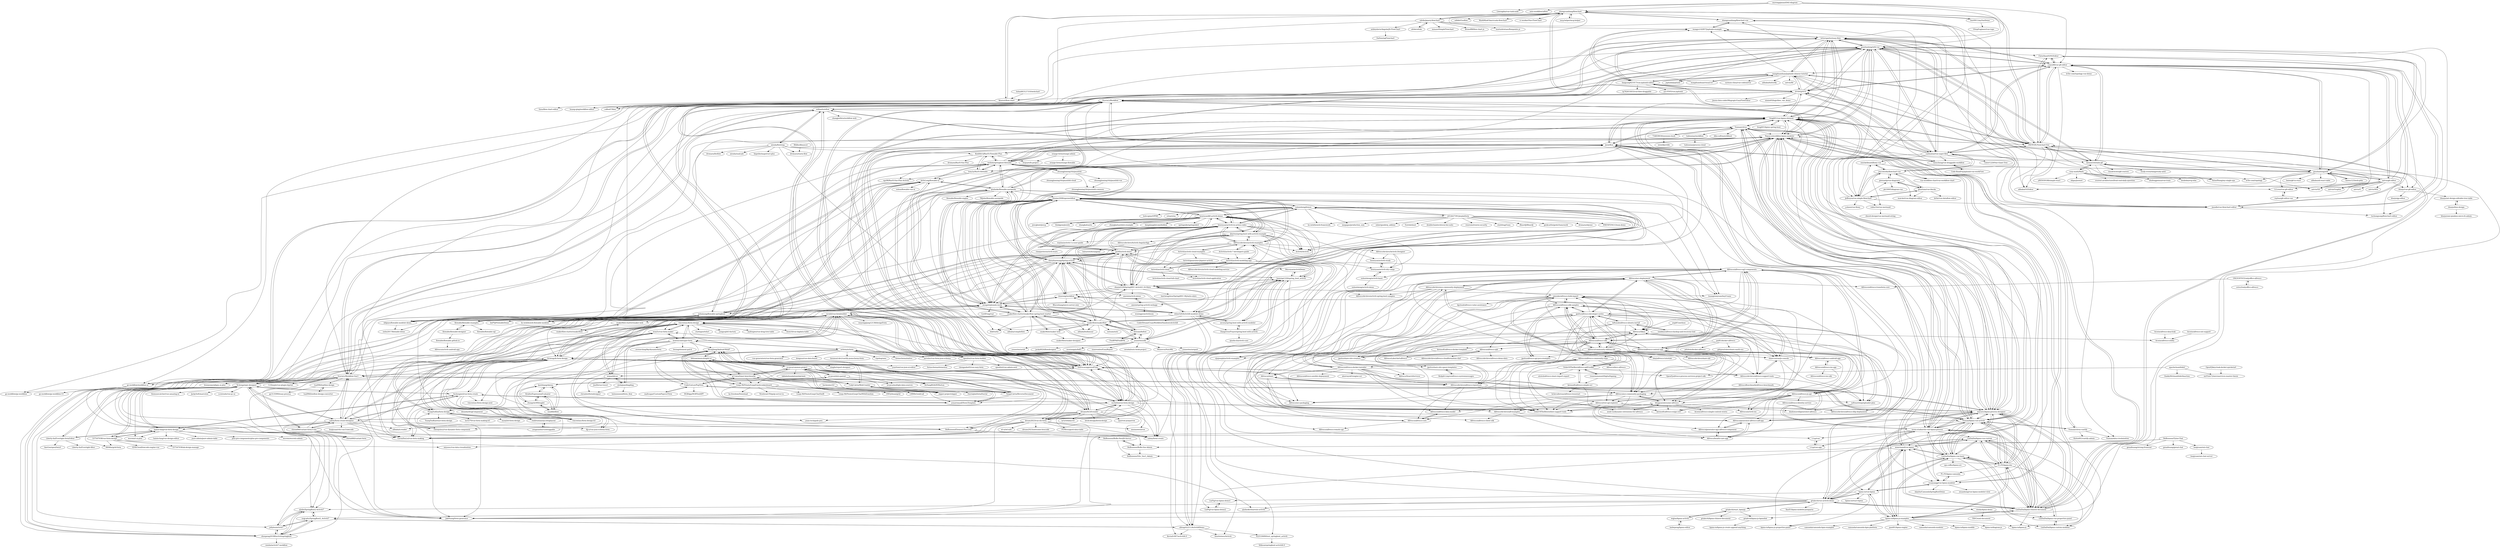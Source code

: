 digraph G {
"murongqimiao/DAG-diagram" -> "Liwengbin/vue-task-node" ["e"=1]
"murongqimiao/DAG-diagram" -> "auto-workflow/aiflow"
"murongqimiao/DAG-diagram" -> "zhangyuanliang/flowchart"
"murongqimiao/DAG-diagram" -> "lettersporter/easy-flow"
"murongqimiao/DAG-diagram" -> "guozhaolong/wfd-vue"
"murongqimiao/DAG-diagram" -> "caoyu48/vue-g6-editor"
"hbteam/weex-droplet-ui" -> "CodyCalvin/WebCrawler"
"hbteam/weex-droplet-ui" -> "YangsCalvin/ReverseDocument"
"hbteam/weex-droplet-ui" -> "youaremyall/NewsTemplate"
"hbteam/weex-droplet-ui" -> "McoyJiang/Android-WebP"
"hbteam/weex-droplet-ui" -> "qi7chen/timer-benchmarks"
"hbteam/weex-droplet-ui" -> "Liuqs-MrPotato/LiuqsEmoticonkeyboard"
"hbteam/weex-droplet-ui" -> "yz-java/common-project"
"xuhuisheng/lemon" -> "henryyan/kft-activiti-demo"
"xuhuisheng/lemon" -> "bluejoe2008/openwebflow"
"xuhuisheng/lemon" -> "lock-upme/OPMS" ["e"=1]
"xuhuisheng/lemon" -> "thinkgem/jeesite" ["e"=1]
"xuhuisheng/lemon" -> "henryyan/activiti-in-action-codes"
"xuhuisheng/lemon" -> "huangxianyuan/hxyFrame" ["e"=1]
"xuhuisheng/lemon" -> "u014427391/jeeplatform"
"xuhuisheng/lemon" -> "zhangkaitao/es" ["e"=1]
"xuhuisheng/lemon" -> "snakerflow/snakerflow"
"xuhuisheng/lemon" -> "zhaoml529/SpringMVC-Activiti5.16-Shiro"
"xuhuisheng/lemon" -> "hs-web/hsweb-framework" ["e"=1]
"xuhuisheng/lemon" -> "jeecgboot/jeecg" ["e"=1]
"xuhuisheng/lemon" -> "o2oa/o2oa" ["e"=1]
"xuhuisheng/lemon" -> "Activiti/Activiti" ["e"=1]
"xuhuisheng/lemon" -> "megagao/production_ssm" ["e"=1]
"yz-java/common-project" -> "XuYang8026/XYButton"
"yz-java/common-project" -> "yz-java/shiro-parent"
"yz-java/common-project" -> "CodyCalvin/WebCrawler"
"yz-java/common-project" -> "McoyJiang/Android-WebP"
"yz-java/common-project" -> "youaremyall/NewsTemplate"
"yz-java/common-project" -> "Liuqs-MrPotato/LiuqsEmoticonkeyboard"
"yz-java/common-project" -> "YangsCalvin/ReverseDocument"
"yz-java/common-project" -> "qi7chen/timer-benchmarks"
"yz-java/common-project" -> "hbteam/weex-droplet-ui"
"yz-java/common-project" -> "zipper-project/zipper"
"yz-java/common-project" -> "inklabsfoundation/inkchain" ["e"=1]
"yz-java/common-project" -> "yz-java/multiple-data-sources"
"zhangyuanliang/flowchart-vue" -> "zhangyuanliang/flowchart"
"zhangyuanliang/flowchart-vue" -> "wangyu142857/jsplumb-example"
"zhangyuanliang/flowchart-vue" -> "LLLeno/vue-g6-editor"
"lettersporter/easy-flow" -> "fangyang921017/vue-jsplumb-editor"
"lettersporter/easy-flow" -> "wangduanduan/jsplumb-chinese-tutorial"
"lettersporter/easy-flow" -> "wangyu142857/jsplumb-example"
"lettersporter/easy-flow" -> "ZFSNYJ/VFD"
"lettersporter/easy-flow" -> "caohuatao/vue-super-flow"
"lettersporter/easy-flow" -> "OXOYO/X-Flowchart-Vue"
"lettersporter/easy-flow" -> "fengli01/vue-bpmn-element"
"lettersporter/easy-flow" -> "guozhaolong/wfd-vue"
"lettersporter/easy-flow" -> "caoyu48/vue-g6-editor"
"lettersporter/easy-flow" -> "bosscheng/vue-draggable-workflow"
"lettersporter/easy-flow" -> "Nayacco/workflow-bpmn-modeler"
"lettersporter/easy-flow" -> "SNFocus/approvalFlow"
"lettersporter/easy-flow" -> "StavinLi/Workflow"
"lettersporter/easy-flow" -> "jsplumb/jsplumb" ["e"=1]
"lettersporter/easy-flow" -> "jnoodle/vue-flowchart-editor"
"AlfrescoArchive/acs-community-deployment" -> "Alfresco/acs-community-packaging"
"AlfrescoArchive/acs-community-deployment" -> "Alfresco/acs-deployment"
"AlfrescoArchive/acs-community-deployment" -> "Alfresco/alfresco-core"
"AlfrescoArchive/acs-community-deployment" -> "Alfresco/acs-packaging"
"AlfrescoArchive/acs-community-deployment" -> "Alfresco/alfresco-remote-api"
"AlfrescoArchive/acs-community-deployment" -> "pmonks/alfresco-bulk-import"
"AlfrescoArchive/acs-community-deployment" -> "AlfrescoArchive/activiti-spring-boot-samples"
"wangduanduan/visual-ivr" -> "wangduanduan/jsplumb-chinese-tutorial"
"wangduanduan/visual-ivr" -> "wangyu142857/jsplumb-example"
"vincentzyc/form-design" -> "vincentzyc/form-design-h5"
"vincentzyc/form-design" -> "TsangTszKin/form-design"
"vincentzyc/form-design" -> "mrabit/vue-formbuilder"
"vincentzyc/form-design" -> "vincentzyc/form-design-next"
"vincentzyc/form-design" -> "woai3c/vue-form-maker"
"vincentzyc/form-design" -> "sscfaith/avue-form-design"
"vincentzyc/form-design" -> "Kchengz/k-form-design"
"vincentzyc/form-design" -> "bowencool/super-form"
"vincentzyc/form-design" -> "GavinZhuLei/vue-form-making" ["e"=1]
"vincentzyc/form-design" -> "staringos/tefact" ["e"=1]
"vincentzyc/form-design" -> "BoBoooooo/Element-Pro-Crud"
"vincentzyc/form-design" -> "yangyuji/h5-factory" ["e"=1]
"vincentzyc/form-design" -> "mafengwo/vue-drag-tree-table" ["e"=1]
"vincentzyc/form-design" -> "ronliruonan/aya-draglayout"
"vincentzyc/form-design" -> "lison16/vue-bigdata-table" ["e"=1]
"xugj-gits/SpringBoot2_Activiti7" -> "zjialin/SpringBoot2-Activiti7"
"xugj-gits/SpringBoot2_Activiti7" -> "jellyleo/activiti7"
"xugj-gits/SpringBoot2_Activiti7" -> "zhoupeng20188/activitispringboot"
"xugj-gits/SpringBoot2_Activiti7" -> "allengrit2211/Activiti6Demo"
"mcg-helper/mcg-helper" -> "zhangyuanliang/flowchart"
"wangduanduan/jsplumb-chinese-tutorial" -> "jsplumb/jsplumb" ["e"=1]
"wangduanduan/jsplumb-chinese-tutorial" -> "lettersporter/easy-flow"
"wangduanduan/jsplumb-chinese-tutorial" -> "wangduanduan/visual-ivr"
"wangduanduan/jsplumb-chinese-tutorial" -> "fangyang921017/vue-jsplumb-editor"
"wangduanduan/jsplumb-chinese-tutorial" -> "ZFSNYJ/VFD"
"wangduanduan/jsplumb-chinese-tutorial" -> "OXOYO/X-Flowchart-Vue"
"wangduanduan/jsplumb-chinese-tutorial" -> "caohuatao/vue-super-flow"
"wangduanduan/jsplumb-chinese-tutorial" -> "wangyu142857/jsplumb-example"
"wangduanduan/jsplumb-chinese-tutorial" -> "caoyu48/vue-g6-editor"
"wangduanduan/jsplumb-chinese-tutorial" -> "alibaba/GGEditor" ["e"=1]
"wangduanduan/jsplumb-chinese-tutorial" -> "surmon-china/vue-codemirror" ["e"=1]
"wangduanduan/jsplumb-chinese-tutorial" -> "antvis/G6" ["e"=1]
"wangduanduan/jsplumb-chinese-tutorial" -> "GavinZhuLei/vue-form-making" ["e"=1]
"wangduanduan/jsplumb-chinese-tutorial" -> "alibaba/butterfly" ["e"=1]
"wangduanduan/jsplumb-chinese-tutorial" -> "antvis/X6" ["e"=1]
"FoxBPM/FoxBPM" -> "fixteam/fixflow"
"bowencool/super-form" -> "mrabit/vue-formbuilder"
"bowencool/super-form" -> "vincentzyc/form-design"
"bowencool/super-form" -> "woai3c/vue-form-maker"
"bowencool/super-form" -> "overarchingSky/dynamicform"
"bowencool/super-form" -> "chenquincy/vue-dynamic-form-component"
"bowencool/super-form" -> "leezng/element-patch" ["e"=1]
"bowencool/super-form" -> "CoderLinLee/PopView"
"bowencool/super-form" -> "TsangTszKin/form-design"
"bowencool/super-form" -> "McoyJiang/Android-WebP"
"bowencool/super-form" -> "GavinZhuLei/vue-form-making" ["e"=1]
"bowencool/super-form" -> "ncform/ncform"
"qiudaoke/flowable-userguide" -> "ArtIsLong/flowable-ui"
"qiudaoke/flowable-userguide" -> "wellzhi/springboot-flowable"
"qiudaoke/flowable-userguide" -> "wengwh/plumdo-work"
"qiudaoke/flowable-userguide" -> "flowable/flowable-engine" ["e"=1]
"qiudaoke/flowable-userguide" -> "puhaiyang/flowable-springboot"
"qiudaoke/flowable-userguide" -> "Nayacco/workflow-bpmn-modeler"
"qiudaoke/flowable-userguide" -> "TKJohn/flowable-userguide"
"qiudaoke/flowable-userguide" -> "oldguys/flowable-modeler-demo"
"qiudaoke/flowable-userguide" -> "evanyangg/vue-bpmn-modeler"
"qiudaoke/flowable-userguide" -> "bluejoe2008/openwebflow"
"qiudaoke/flowable-userguide" -> "snakerflow-starter/snakerflow-spring-boot-starter"
"qiudaoke/flowable-userguide" -> "miyuesc/bpmn-process-designer"
"qiudaoke/flowable-userguide" -> "hs-web/hsweb-flowable-modeler"
"qiudaoke/flowable-userguide" -> "fengli01/vue-bpmn-element"
"qiudaoke/flowable-userguide" -> "ImPYJ/FlowableDemo"
"ncform/ncform" -> "dream2023/f-render"
"ncform/ncform" -> "jarvelov/vue-form-json-schema" ["e"=1]
"ncform/ncform" -> "vue-generators/vue-form-generator" ["e"=1]
"ncform/ncform" -> "openfext/vue-form-builder"
"ncform/ncform" -> "dream2023/vue-ele-form"
"ncform/ncform" -> "xaboy/form-create" ["e"=1]
"ncform/ncform" -> "bowencool/super-form"
"ncform/ncform" -> "lljj-x/vue-json-schema-form" ["e"=1]
"ncform/ncform" -> "dongsuo/vue-data-board" ["e"=1]
"ncform/ncform" -> "Kchengz/k-form-design"
"ncform/ncform" -> "koumoul-dev/vuetify-jsonschema-form" ["e"=1]
"ncform/ncform" -> "vipshop/ams"
"ncform/ncform" -> "yourtion/vue-json-ui-editor" ["e"=1]
"ncform/ncform" -> "formschema/native" ["e"=1]
"ncform/ncform" -> "ymm-tech/gods-pen" ["e"=1]
"guozhaolong/wfd" -> "OXOYO/X-Flowchart-Vue"
"guozhaolong/wfd" -> "guozhaolong/wfd-vue"
"guozhaolong/wfd" -> "caoyu48/vue-g6-editor"
"guozhaolong/wfd" -> "alibaba/GGEditor" ["e"=1]
"guozhaolong/wfd" -> "antvis/g6-editor"
"guozhaolong/wfd" -> "Nayacco/workflow-bpmn-modeler"
"guozhaolong/wfd" -> "lusess123/web-pdm"
"guozhaolong/wfd" -> "keman5/welabx-g6"
"guozhaolong/wfd" -> "tuchongyang/flowchart-editor"
"guozhaolong/wfd" -> "baizn/g6-in-react" ["e"=1]
"guozhaolong/wfd" -> "antvis/G6" ["e"=1]
"guozhaolong/wfd" -> "antvis/Graphin" ["e"=1]
"guozhaolong/wfd" -> "alibaba/ali-react-table" ["e"=1]
"guozhaolong/wfd" -> "LLLeno/vue-g6-editor"
"guozhaolong/wfd" -> "le5le-com/topology" ["e"=1]
"Alfresco/alfresco-docker-installer" -> "Alfresco/acs-deployment"
"Alfresco/alfresco-docker-installer" -> "OrderOfTheBee/ootbee-support-tools"
"Alfresco/alfresco-docker-installer" -> "aborroy/alf-tengine-ocr"
"Alfresco/alfresco-docker-installer" -> "pmonks/alfresco-bulk-import"
"Alfresco/alfresco-docker-installer" -> "Alfresco/acs-community-packaging"
"Alfresco/alfresco-docker-installer" -> "Alfresco/alfresco-ansible-deployment"
"Alfresco/alfresco-docker-installer" -> "Alfresco/share"
"Alfresco/alfresco-docker-installer" -> "Alfresco/SearchServices"
"Alfresco/alfresco-docker-installer" -> "keensoft/alfresco-esign-cert"
"Alfresco/alfresco-docker-installer" -> "Alfresco/alfresco-community-repo"
"Alfresco/alfresco-docker-installer" -> "Alfresco/acs-packaging"
"Alfresco/alfresco-docker-installer" -> "AlfrescoArchive/alfresco-repository"
"Alfresco/alfresco-docker-installer" -> "jpotts/alfresco-developer-series"
"Alfresco/alfresco-docker-installer" -> "OpenPj/alfresco-process-services-project-sdk"
"Alfresco/alfresco-docker-installer" -> "AlfrescoArchive/acs-community-deployment"
"Activiti/activiti-cloud-examples" -> "Activiti/activiti-cloud"
"Activiti/activiti-cloud-examples" -> "AlfrescoArchive/activiti-examples"
"Activiti/activiti-cloud-examples" -> "Activiti/activiti-modeling-app"
"Activiti/activiti-cloud-examples" -> "Activiti/generator-jhipster-activiti"
"secsea/spring-boot-with-activiti-modeler" -> "DangerousPrayer/spring-boot-with-activiti"
"secsea/spring-boot-with-activiti-modeler" -> "whxn520/Activiti6-modeler-demo"
"secsea/spring-boot-with-activiti-modeler" -> "hanying1220/spring_boot_activiti"
"Activiti/activiti-modeling-app" -> "Activiti/activiti-cloud"
"Activiti/activiti-modeling-app" -> "AlfrescoArchive/activiti-cloud-modeling-service"
"Activiti/activiti-modeling-app" -> "AlfrescoArchive/activiti-examples"
"Activiti/activiti-modeling-app" -> "Activiti/activiti-cloud-application"
"Activiti/activiti-modeling-app" -> "cijujoseph/activiti-examples"
"Activiti/activiti-modeling-app" -> "Alfresco/alfresco-ng2-components"
"bpmn-io/vue-bpmn" -> "miniclound/vue-bpmn"
"bpmn-io/vue-bpmn" -> "evanyangg/vue-bpmn-modeler"
"bpmn-io/vue-bpmn" -> "griabcrh/vue-activiti-demo"
"bpmn-io/vue-bpmn" -> "bpmn-io/bpmn-js-examples"
"bpmn-io/vue-bpmn" -> "LiaPig/vue-bpmn-demo1"
"bpmn-io/vue-bpmn" -> "bpmn-io/react-bpmn" ["e"=1]
"bpmn-io/vue-bpmn" -> "bpmn-io/bpmn-js-properties-panel" ["e"=1]
"chenquincy/vue-dynamic-form-component" -> "woai3c/vue-form-maker"
"qi7chen/timer-benchmarks" -> "McoyJiang/Android-WebP"
"qi7chen/timer-benchmarks" -> "CodyCalvin/WebCrawler"
"qi7chen/timer-benchmarks" -> "YangsCalvin/ReverseDocument"
"qi7chen/timer-benchmarks" -> "Liuqs-MrPotato/LiuqsEmoticonkeyboard"
"qi7chen/timer-benchmarks" -> "youaremyall/NewsTemplate"
"qi7chen/timer-benchmarks" -> "hbteam/weex-droplet-ui"
"qi7chen/timer-benchmarks" -> "CoderLinLee/PopView"
"qi7chen/timer-benchmarks" -> "yz-java/common-project"
"snakerflow/snakerflow" -> "snakerflow/snaker-web"
"snakerflow/snakerflow" -> "snakerflow-starter/snakerflow-spring-boot-starter"
"snakerflow/snakerflow" -> "bluejoe2008/openwebflow"
"snakerflow/snakerflow" -> "fixteam/fixflow"
"snakerflow/snakerflow" -> "youseries/uflo"
"snakerflow/snakerflow" -> "alibaba/bulbasaur" ["e"=1]
"snakerflow/snakerflow" -> "wengwh/plumdo-work"
"snakerflow/snakerflow" -> "henryyan/kft-activiti-demo"
"snakerflow/snakerflow" -> "xuhuisheng/lemon"
"snakerflow/snakerflow" -> "shenzhanwang/Spring-activiti"
"snakerflow/snakerflow" -> "alibaba/compileflow" ["e"=1]
"snakerflow/snakerflow" -> "snakerflow/snaker-designer"
"snakerflow/snakerflow" -> "nutzam/nutz" ["e"=1]
"snakerflow/snakerflow" -> "didi/turbo" ["e"=1]
"snakerflow/snakerflow" -> "zhaoml529/SpringMVC-Activiti5.16-Shiro"
"xuhuisheng/activiti-basic" -> "henryyan/activiti-dry-cargo"
"xuhuisheng/activiti-basic" -> "xuhuisheng/activiti-demo"
"gwenaelp/vue-diagrams" -> "pb10005/diagram-vue"
"gwenaelp/vue-diagrams" -> "max-kut/vue-diagram-editor"
"gwenaelp/vue-diagrams" -> "joyceworks/flowchart-vue"
"gwenaelp/vue-diagrams" -> "ghostiam/vue-blocks"
"whxn520/Activiti6-modeler-demo" -> "hanying1220/spring_boot_activiti"
"whxn520/Activiti6-modeler-demo" -> "secsea/spring-boot-with-activiti-modeler"
"whxn520/Activiti6-modeler-demo" -> "shenzhanwang/Spring-activiti"
"whxn520/Activiti6-modeler-demo" -> "guolf/activiti-demo"
"whxn520/Activiti6-modeler-demo" -> "DangerousPrayer/spring-boot-with-activiti"
"whxn520/Activiti6-modeler-demo" -> "zjialin/SpringBoot2-Activiti7"
"whxn520/Activiti6-modeler-demo" -> "Shurlormes/Activiti"
"whxn520/Activiti6-modeler-demo" -> "CoderDream/CrazyWorkflowHandoutsActiviti6"
"whxn520/Activiti6-modeler-demo" -> "KevinZc007/acitviti6.0"
"whxn520/Activiti6-modeler-demo" -> "wengwh/plumdo-work"
"dream2023/vue-ele-form" -> "dream2023/f-render"
"dream2023/vue-ele-form" -> "GavinZhuLei/vue-form-making" ["e"=1]
"dream2023/vue-ele-form" -> "mrabit/vue-formbuilder"
"dream2023/vue-ele-form" -> "xaboy/form-create" ["e"=1]
"dream2023/vue-ele-form" -> "dream2023/awesome-lesscode"
"dream2023/vue-ele-form" -> "FEMessage/el-data-table" ["e"=1]
"dream2023/vue-ele-form" -> "sscfaith/avue-form-design"
"dream2023/vue-ele-form" -> "woai3c/vue-form-maker"
"dream2023/vue-ele-form" -> "BoBoooooo/Element-Pro-Crud"
"dream2023/vue-ele-form" -> "JakHuang/form-generator" ["e"=1]
"dream2023/vue-ele-form" -> "nmxiaowei/avue" ["e"=1]
"dream2023/vue-ele-form" -> "wl-ui/wl-mfe" ["e"=1]
"dream2023/vue-ele-form" -> "SNFocus/approvalFlow"
"dream2023/vue-ele-form" -> "chenquincy/vue-dynamic-form-component"
"dream2023/vue-ele-form" -> "vincentzyc/form-design"
"mrabit/vue-formbuilder" -> "vincentzyc/form-design"
"mrabit/vue-formbuilder" -> "xiedajian/dingding"
"mrabit/vue-formbuilder" -> "bowencool/super-form"
"mrabit/vue-formbuilder" -> "wxjaa/ddvue"
"mrabit/vue-formbuilder" -> "TsangTszKin/form-design"
"mrabit/vue-formbuilder" -> "openfext/vue-form-builder"
"mrabit/vue-formbuilder" -> "wengwh/plumdo-work"
"mrabit/vue-formbuilder" -> "dream2023/f-render"
"mrabit/vue-formbuilder" -> "dream2023/vue-ele-form"
"mrabit/vue-formbuilder" -> "GavinZhuLei/vue-form-making" ["e"=1]
"mrabit/vue-formbuilder" -> "Kchengz/k-form-design"
"mrabit/vue-formbuilder" -> "wuyongqiang12138/designForm" ["e"=1]
"mrabit/vue-formbuilder" -> "sscfaith/avue-form-design"
"mrabit/vue-formbuilder" -> "vincentzyc/form-design-h5"
"mrabit/vue-formbuilder" -> "woai3c/vue-form-maker"
"ashleydavis/AngularJS-FlowChart" -> "DaHaiz/ngFlowchart"
"openfext/vue-form-builder" -> "openfext/vue-admin-next" ["e"=1]
"openfext/vue-form-builder" -> "mrabit/vue-formbuilder"
"openfext/vue-form-builder" -> "formschema/elementui" ["e"=1]
"openfext/vue-form-builder" -> "yourtion/vue-json-ui-editor" ["e"=1]
"openfext/vue-form-builder" -> "chengaohe45/vue-easy-form"
"antvis/g6-editor" -> "alibaba/GGEditor" ["e"=1]
"antvis/g6-editor" -> "caoyu48/vue-g6-editor"
"antvis/g6-editor" -> "guozhaolong/wfd"
"antvis/g6-editor" -> "royhua/g6-editor-vue"
"antvis/g6-editor" -> "antvis/G" ["e"=1]
"antvis/g6-editor" -> "blueju/vue-g6-editor"
"antvis/g6-editor" -> "OXOYO/X-Flowchart-Vue"
"antvis/g6-editor" -> "antvis/G6" ["e"=1]
"antvis/g6-editor" -> "guozhaolong/wfd-vue"
"antvis/g6-editor" -> "antvis/AVA" ["e"=1]
"antvis/g6-editor" -> "LLLeno/vue-g6-editor"
"antvis/g6-editor" -> "antvis/Graphin" ["e"=1]
"toniblyx/alfresco-backup-and-recovery-tool" -> "pmonks/alfresco-bulk-import"
"toniblyx/alfresco-backup-and-recovery-tool" -> "share-extras/js-console"
"toniblyx/alfresco-backup-and-recovery-tool" -> "OrderOfTheBee/ootbee-support-tools"
"toniblyx/alfresco-backup-and-recovery-tool" -> "Acosix/alfresco-utility"
"toniblyx/alfresco-backup-and-recovery-tool" -> "loftuxab/alfresco-ubuntu-install"
"jpotts/alfresco-developer-series" -> "Alfresco/alfresco-sdk-samples"
"jpotts/alfresco-developer-series" -> "Alfresco/alfresco-sdk"
"jpotts/alfresco-developer-series" -> "jpotts/alfresco-api-java-examples"
"jpotts/alfresco-developer-series" -> "OrderOfTheBee/ootbee-support-tools"
"jpotts/alfresco-developer-series" -> "Alfresco/Aikau"
"jpotts/alfresco-developer-series" -> "share-extras/js-console"
"jpotts/alfresco-developer-series" -> "Alfresco/community-edition-old"
"jpotts/alfresco-developer-series" -> "OrderOfTheBee/alfresco-pdf-toolkit"
"jpotts/alfresco-developer-series" -> "jpotts/share-site-creators"
"jpotts/alfresco-developer-series" -> "pmonks/alfresco-bulk-import"
"jpotts/alfresco-developer-series" -> "ohej/alfresco-tutorials"
"jpotts/alfresco-developer-series" -> "softwareloop/uploader-plus"
"jpotts/alfresco-developer-series" -> "loftuxab/alfresco-ubuntu-install"
"jpotts/alfresco-developer-series" -> "Alfresco/acs-deployment"
"jpotts/alfresco-developer-series" -> "bhagyas/awesome-alfresco"
"Alfresco/alfresco-sdk-samples" -> "jpotts/alfresco-developer-series"
"Alfresco/alfresco-sdk-samples" -> "Alfresco/Aikau"
"Alfresco/alfresco-sdk-samples" -> "pmonks/alfresco-bulk-import"
"Alfresco/alfresco-sdk-samples" -> "jpotts/alfresco-api-java-examples"
"Alfresco/alfresco-sdk-samples" -> "share-extras/js-console"
"Alfresco/alfresco-sdk-samples" -> "Alfresco/alfresco-spk"
"Alfresco/alfresco-sdk-samples" -> "Alfresco/alfresco-sdk"
"Alfresco/alfresco-sdk-samples" -> "OrderOfTheBee/ootbee-support-tools"
"Alfresco/alfresco-sdk-samples" -> "Alfresco/community-edition-old"
"Alfresco/alfresco-content-app" -> "Alfresco/alfresco-ng2-components"
"Alfresco/alfresco-content-app" -> "Alfresco/alfresco-js-api"
"Alfresco/alfresco-content-app" -> "Alfresco/acs-deployment"
"Alfresco/alfresco-content-app" -> "Alfresco/acs-community-packaging"
"Alfresco/alfresco-content-app" -> "Alfresco/alfresco-sdk"
"Alfresco/alfresco-content-app" -> "bhagyas/awesome-alfresco"
"Alfresco/alfresco-content-app" -> "AlfrescoArchive/alfresco-repository"
"Alfresco/alfresco-content-app" -> "OrderOfTheBee/ootbee-support-tools"
"Alfresco/alfresco-content-app" -> "Alfresco/alfresco-community-repo"
"Alfresco/alfresco-content-app" -> "jpotts/alfresco-developer-series"
"Alfresco/alfresco-content-app" -> "Alfresco/generator-alfresco-adf-app"
"Alfresco/alfresco-content-app" -> "softwareloop/uploader-plus"
"Alfresco/alfresco-content-app" -> "cijujoseph/activiti-examples"
"TsangTszKin/form-design" -> "vincentzyc/form-design"
"TsangTszKin/form-design" -> "ronliruonan/aya-draglayout"
"TsangTszKin/form-design" -> "lss5270/vue-form-making-h5"
"TsangTszKin/form-design" -> "maoyl/el-form-design"
"TsangTszKin/form-design" -> "TsangTszKin/react-form-design" ["e"=1]
"TsangTszKin/form-design" -> "mrabit/vue-formbuilder"
"TsangTszKin/form-design" -> "vincentzyc/form-design-h5"
"ghostiam/vue-blocks" -> "krthr/vue-dataflow-editor"
"ghostiam/vue-blocks" -> "gwenaelp/vue-diagrams"
"ghostiam/vue-blocks" -> "Jeffreyrn/vue-simple-flowchart"
"ghostiam/vue-blocks" -> "joyceworks/flowchart-vue"
"ghostiam/vue-blocks" -> "max-kut/vue-diagram-editor"
"YangsCalvin/ReverseDocument" -> "CodyCalvin/WebCrawler"
"YangsCalvin/ReverseDocument" -> "youaremyall/NewsTemplate"
"YangsCalvin/ReverseDocument" -> "McoyJiang/Android-WebP"
"Alfresco/share" -> "Alfresco/alfresco-core"
"Alfresco/share" -> "Alfresco/alfresco-data-model"
"Alfresco/share" -> "AlfrescoArchive/alfresco-repository"
"CoderLinLee/PopView" -> "McoyJiang/Android-WebP"
"CoderLinLee/PopView" -> "qi7chen/timer-benchmarks"
"CoderLinLee/PopView" -> "zipper-project/zipper"
"CoderLinLee/PopView" -> "maltsugar/CustomPopoverView"
"CoderLinLee/PopView" -> "HGBApp/HGBToolAPP" ["e"=1]
"woai3c/vue-form-maker" -> "vincentzyc/form-design"
"woai3c/vue-form-maker" -> "vincentzyc/form-design-h5"
"woai3c/vue-form-maker" -> "BoBoooooo/Element-Pro-Crud"
"woai3c/vue-form-maker" -> "bowencool/super-form"
"woai3c/vue-form-maker" -> "chenquincy/vue-dynamic-form-component"
"Alfresco/acs-deployment" -> "Alfresco/alfresco-docker-installer"
"Alfresco/acs-deployment" -> "Alfresco/acs-packaging"
"Alfresco/acs-deployment" -> "Alfresco/SearchServices"
"Alfresco/acs-deployment" -> "AlfrescoArchive/acs-community-deployment"
"Alfresco/acs-deployment" -> "Alfresco/acs-community-packaging"
"Alfresco/acs-deployment" -> "Alfresco/alfresco-content-app"
"Alfresco/acs-deployment" -> "bhagyas/awesome-alfresco"
"Alfresco/acs-deployment" -> "Alfresco/share"
"Alfresco/acs-deployment" -> "AlfrescoArchive/alfresco-dbp-deployment"
"Alfresco/acs-deployment" -> "Alfresco/alfresco-ng2-components"
"Alfresco/acs-deployment" -> "jpotts/alfresco-developer-series"
"Alfresco/acs-deployment" -> "Alfresco/alfresco-sdk"
"Alfresco/acs-deployment" -> "keensoft/alfresco-esign-cert"
"Alfresco/acs-deployment" -> "OrderOfTheBee/ootbee-support-tools"
"Alfresco/acs-deployment" -> "Alfresco/alfresco-transform-core"
"chungchi300/eaglet" -> "unadlib/iflow"
"chungchi300/eaglet" -> "kaelzhang/skema"
"chungchi300/eaglet" -> "Kralite/ExpressionEvaluator"
"hs-web/hsweb-flowable-modeler" -> "ArtIsLong/flowable-ui"
"Jeffreyrn/vue-simple-flowchart" -> "joyceworks/flowchart-vue"
"Jeffreyrn/vue-simple-flowchart" -> "ghostiam/vue-blocks"
"Jeffreyrn/vue-simple-flowchart" -> "smickelbeard/flowy-vue"
"Jeffreyrn/vue-simple-flowchart" -> "robin1liu/vue-mermaid"
"Jeffreyrn/vue-simple-flowchart" -> "jnoodle/vue-flowchart-editor"
"Jeffreyrn/vue-simple-flowchart" -> "p-kuen/vue-flowy"
"Jeffreyrn/vue-simple-flowchart" -> "gwenaelp/vue-diagrams"
"Jeffreyrn/vue-simple-flowchart" -> "wangyu142857/jsplumb-example"
"puhaiyang/flowable-springboot" -> "ImPYJ/FlowableDemo"
"puhaiyang/flowable-springboot" -> "wellzhi/springboot-flowable"
"puhaiyang/flowable-springboot" -> "xwbz2017/flowable-demo"
"puhaiyang/flowable-springboot" -> "flowable/flowable-examples"
"puhaiyang/flowable-springboot" -> "ArtIsLong/flowable-ui"
"puhaiyang/flowable-springboot" -> "qiudaoke/flowable-userguide"
"puhaiyang/flowable-springboot" -> "hs-web/hsweb-flowable-modeler"
"puhaiyang/flowable-springboot" -> "wengwh/plumdo-work"
"puhaiyang/flowable-springboot" -> "allengrit2211/Activiti6Demo"
"puhaiyang/flowable-springboot" -> "oldguys/flowable-modeler-demo"
"ronliruonan/aya-draglayout" -> "zengxianlin/vuedraggable"
"ronliruonan/aya-draglayout" -> "TsangTszKin/form-design"
"Kralite/ExpressionEvaluator" -> "unadlib/iflow"
"Kralite/ExpressionEvaluator" -> "chungchi300/eaglet"
"Kralite/ExpressionEvaluator" -> "kaelzhang/skema"
"zengxianlin/vuedraggable" -> "ronliruonan/aya-draglayout"
"zengxianlin/vuedraggable" -> "TsangTszKin/form-design"
"zengxianlin/vuedraggable" -> "vincentzyc/form-design"
"ameizi/activiti-demo" -> "ameizi/spring-activiti-webapp"
"loftuxab/alfresco-ubuntu-install" -> "toniblyx/alfresco-backup-and-recovery-tool"
"loftuxab/alfresco-ubuntu-install" -> "pmonks/alfresco-bulk-import"
"loftuxab/alfresco-ubuntu-install" -> "jpotts/alfresco-developer-series"
"loftuxab/alfresco-ubuntu-install" -> "bhagyas/awesome-alfresco"
"loftuxab/alfresco-ubuntu-install" -> "jpotts/share-site-creators"
"loftuxab/alfresco-ubuntu-install" -> "Alfresco/Aikau"
"loftuxab/alfresco-ubuntu-install" -> "OrderOfTheBee/alfresco-pdf-toolkit"
"Alfresco/alfresco-spk" -> "AlfrescoLabs/chef-alfresco"
"Alfresco/alfresco-spk" -> "AlfrescoArchive/alfresco-cloudformation-chef"
"Alfresco/alfresco-spk" -> "AlfrescoArchive/alfresco-demo-data"
"leer0911/myVueDemo" -> "1StepEngineer/vue-topo" ["e"=1]
"leer0911/myVueDemo" -> "zhangyuanliang/flowchart"
"ArtIsLong/flowable-ui" -> "oldguys/flowable-modeler-demo"
"ArtIsLong/flowable-ui" -> "wellzhi/springboot-flowable"
"ArtIsLong/flowable-ui" -> "wengwh/plumdo-work"
"ArtIsLong/flowable-ui" -> "qiudaoke/flowable-userguide"
"ArtIsLong/flowable-ui" -> "hs-web/hsweb-flowable-modeler"
"ArtIsLong/flowable-ui" -> "eshun/flowable-vue-ui"
"ArtIsLong/flowable-ui" -> "puhaiyang/flowable-springboot"
"vincentzyc/form-design-h5" -> "vincentzyc/form-design"
"AlfrescoLabs/chef-alfresco" -> "Alfresco/alfresco-spk"
"422518490/test_springboot_activiti" -> "XAlison/springboot-activiti6.0"
"allengrit2211/Activiti6Demo" -> "422518490/test_springboot_activiti"
"allengrit2211/Activiti6Demo" -> "xugj-gits/SpringBoot2_Activiti7"
"allengrit2211/Activiti6Demo" -> "Shurlormes/Activiti"
"allengrit2211/Activiti6Demo" -> "hanying1220/spring_boot_activiti"
"allengrit2211/Activiti6Demo" -> "KevinZc007/acitviti6.0"
"jpotts/share-site-space-templates" -> "Redpill-Linpro/alfresco-systemmessages"
"yz-java/shiro-parent" -> "kaelzhang/skema"
"yz-java/shiro-parent" -> "yz-java/common-project"
"yz-java/shiro-parent" -> "XuYang8026/XYButton"
"yz-java/shiro-parent" -> "yz-java/multiple-data-sources"
"robin1liu/vue-mermaid" -> "dword-design/vue-mermaid-string"
"zipper-project/zipper" -> "CoderLinLee/PopView"
"zipper-project/zipper" -> "yz-java/common-project"
"zipper-project/zipper" -> "qi7chen/timer-benchmarks"
"McoyJiang/Android-WebP" -> "CodyCalvin/WebCrawler"
"McoyJiang/Android-WebP" -> "YangsCalvin/ReverseDocument"
"McoyJiang/Android-WebP" -> "qi7chen/timer-benchmarks"
"McoyJiang/Android-WebP" -> "youaremyall/NewsTemplate"
"McoyJiang/Android-WebP" -> "Liuqs-MrPotato/LiuqsEmoticonkeyboard"
"McoyJiang/Android-WebP" -> "hbteam/weex-droplet-ui"
"imdwpeng/bpmn-editor" -> "wqjiao/bpmn-activiti"
"LiaPig/vue-bpmn-demo1" -> "LiaPig/vue-bpmn-demo2"
"OpenPj/keycloak-docker-quickstart" -> "mrFlick72/microservices-master-thesis"
"xiedajian/dingding" -> "wxjaa/ddvue"
"xiedajian/dingding" -> "chrunlee/formdesigner"
"xiedajian/dingding" -> "hslooooooool/form_flow"
"xiedajian/dingding" -> "mrabit/vue-formbuilder"
"AlfrescoArchive/alfresco-support-tools" -> "share-extras/js-console"
"AlfrescoArchive/alfresco-support-tools" -> "softwareloop/uploader-plus"
"AlfrescoArchive/alfresco-support-tools" -> "AlfrescoBenchmark/alfresco-benchmark"
"pmonks/alfresco-bulk-import" -> "share-extras/js-console"
"pmonks/alfresco-bulk-import" -> "dgcloud/alfresco-value-assistance"
"pmonks/alfresco-bulk-import" -> "jpotts/share-site-space-templates"
"pmonks/alfresco-bulk-import" -> "AlfrescoArchive/alfresco-support-tools"
"pmonks/alfresco-bulk-import" -> "Alfresco/alfresco-sdk-samples"
"pmonks/alfresco-bulk-import" -> "jpotts/share-site-creators"
"pmonks/alfresco-bulk-import" -> "OrderOfTheBee/alfresco-pdf-toolkit"
"wangyu142857/jsplumb-example" -> "fangyang921017/vue-jsplumb-editor"
"wangyu142857/jsplumb-example" -> "zhangyuanliang/flowchart-vue"
"wangyu142857/jsplumb-example" -> "lettersporter/easy-flow"
"royhua/g6-editor-vue" -> "LLLeno/vue-g6-editor"
"LLLeno/vue-g6-editor" -> "royhua/g6-editor-vue"
"LiaPig/vue-bpmn-demo2" -> "LiaPig/vue-bpmn-demo1"
"youaremyall/NewsTemplate" -> "CodyCalvin/WebCrawler"
"CodyCalvin/WebCrawler" -> "YangsCalvin/ReverseDocument"
"CodyCalvin/WebCrawler" -> "youaremyall/NewsTemplate"
"CodyCalvin/WebCrawler" -> "McoyJiang/Android-WebP"
"BoBoooooo/BoBo-Vue-Admin" -> "BoBoooooo/BoBo-NestJS-Server"
"BoBoooooo/BoBo-Vue-Admin" -> "BoBoooooo/Vite_Vue3_Admin"
"zhaoml529/SpringMVC-Activiti5.16-Shiro" -> "shenzhanwang/Spring-activiti"
"zhaoml529/SpringMVC-Activiti5.16-Shiro" -> "henryyan/kft-activiti-demo"
"zhaoml529/SpringMVC-Activiti5.16-Shiro" -> "henryyan/activiti-in-action-codes"
"zhaoml529/SpringMVC-Activiti5.16-Shiro" -> "bluejoe2008/openwebflow"
"zhaoml529/SpringMVC-Activiti5.16-Shiro" -> "guolf/activiti-demo"
"zhaoml529/SpringMVC-Activiti5.16-Shiro" -> "hanying1220/spring_boot_activiti"
"zhaoml529/SpringMVC-Activiti5.16-Shiro" -> "huangxianyuan/hxyFrame" ["e"=1]
"zhaoml529/SpringMVC-Activiti5.16-Shiro" -> "whxn520/Activiti6-modeler-demo"
"zhaoml529/SpringMVC-Activiti5.16-Shiro" -> "ameizi/activiti-demo"
"zhaoml529/SpringMVC-Activiti5.16-Shiro" -> "baichengzhou/SpringMVC-Mybatis-shiro" ["e"=1]
"zhaoml529/SpringMVC-Activiti5.16-Shiro" -> "zhoupeng20188/activitispringboot"
"zhaoml529/SpringMVC-Activiti5.16-Shiro" -> "xuhuisheng/lemon"
"zhaoml529/SpringMVC-Activiti5.16-Shiro" -> "dunzung/workflow"
"zhaoml529/SpringMVC-Activiti5.16-Shiro" -> "wengwh/plumdo-work"
"zhaoml529/SpringMVC-Activiti5.16-Shiro" -> "ameizi/spring-activiti-webapp"
"go-workflow/workflow-ui" -> "go-workflow/go-workflow-UI" ["e"=1]
"go-workflow/workflow-ui" -> "go-workflow/go-workflow" ["e"=1]
"go-workflow/workflow-ui" -> "StavinLi/Workflow"
"henryyan/kft-activiti-demo" -> "henryyan/activiti-in-action-codes"
"henryyan/kft-activiti-demo" -> "bluejoe2008/openwebflow"
"henryyan/kft-activiti-demo" -> "zhaoml529/SpringMVC-Activiti5.16-Shiro"
"henryyan/kft-activiti-demo" -> "Activiti/Activiti" ["e"=1]
"henryyan/kft-activiti-demo" -> "xuhuisheng/lemon"
"henryyan/kft-activiti-demo" -> "jbarrez/spring-boot-with-activiti-example"
"henryyan/kft-activiti-demo" -> "zhangkaitao/es" ["e"=1]
"henryyan/kft-activiti-demo" -> "shenzhanwang/Spring-activiti"
"henryyan/kft-activiti-demo" -> "thinkgem/jeesite" ["e"=1]
"henryyan/kft-activiti-demo" -> "guolf/activiti-demo"
"henryyan/kft-activiti-demo" -> "zhangkaitao/shiro-example" ["e"=1]
"henryyan/kft-activiti-demo" -> "dangdangdotcom/dubbox" ["e"=1]
"henryyan/kft-activiti-demo" -> "snakerflow/snakerflow"
"henryyan/kft-activiti-demo" -> "springside/springside4" ["e"=1]
"henryyan/kft-activiti-demo" -> "jeecgboot/jeecg" ["e"=1]
"dream2023/f-render" -> "dream2023/vue-ele-form"
"dream2023/f-render" -> "GavinZhuLei/vue-form-making" ["e"=1]
"dream2023/f-render" -> "JakHuang/form-generator" ["e"=1]
"dream2023/f-render" -> "xaboy/form-create" ["e"=1]
"dream2023/f-render" -> "sscfaith/avue-form-design"
"dream2023/f-render" -> "Kchengz/k-form-design"
"dream2023/f-render" -> "sparrow-js/sparrow" ["e"=1]
"dream2023/f-render" -> "ymm-tech/gods-pen" ["e"=1]
"dream2023/f-render" -> "mrabit/vue-formbuilder"
"dream2023/f-render" -> "ncform/ncform"
"dream2023/f-render" -> "ly525/luban-h5" ["e"=1]
"dream2023/f-render" -> "alibaba/x-render" ["e"=1]
"dream2023/f-render" -> "brick-design/brick-design" ["e"=1]
"dream2023/f-render" -> "vincentzyc/form-design"
"dream2023/f-render" -> "SNFocus/approvalFlow"
"LinDaiDai/bpmn-chinese-document" -> "miyuesc/bpmn-process-designer"
"LinDaiDai/bpmn-chinese-document" -> "bpmn-io/bpmn-js-examples"
"LinDaiDai/bpmn-chinese-document" -> "Nayacco/workflow-bpmn-modeler"
"LinDaiDai/bpmn-chinese-document" -> "PL-FE/bpmn-doc"
"LinDaiDai/bpmn-chinese-document" -> "bpmn-io/bpmn-js" ["e"=1]
"LinDaiDai/bpmn-chinese-document" -> "LinDaiDai/bpmn-vue-basic"
"LinDaiDai/bpmn-chinese-document" -> "moon-studio/vite-vue-bpmn-process"
"LinDaiDai/bpmn-chinese-document" -> "fengli01/vue-bpmn-element"
"LinDaiDai/bpmn-chinese-document" -> "LinDaiDai/bpmn-vue-custom"
"LinDaiDai/bpmn-chinese-document" -> "Yiuman/bpmn-vue-activiti"
"LinDaiDai/bpmn-chinese-document" -> "griabcrh/vue-activiti-demo"
"LinDaiDai/bpmn-chinese-document" -> "miniclound/vue-bpmn"
"LinDaiDai/bpmn-chinese-document" -> "Jzow/flow"
"LinDaiDai/bpmn-chinese-document" -> "guozhaolong/wfd-vue"
"LinDaiDai/bpmn-chinese-document" -> "JakHuang/form-generator" ["e"=1]
"henryyan/activiti-in-action-codes" -> "henryyan/kft-activiti-demo"
"henryyan/activiti-in-action-codes" -> "zhaoml529/SpringMVC-Activiti5.16-Shiro"
"henryyan/activiti-in-action-codes" -> "guolf/activiti-demo"
"henryyan/activiti-in-action-codes" -> "bluejoe2008/openwebflow"
"henryyan/activiti-in-action-codes" -> "Activiti/Activiti" ["e"=1]
"henryyan/activiti-in-action-codes" -> "shenzhanwang/Spring-activiti"
"henryyan/activiti-in-action-codes" -> "jbarrez/spring-boot-with-activiti-example"
"henryyan/activiti-in-action-codes" -> "xuhuisheng/lemon"
"henryyan/activiti-in-action-codes" -> "henryyan/activiti-dry-cargo"
"henryyan/activiti-in-action-codes" -> "AlfrescoArchive/activiti-examples"
"henryyan/activiti-in-action-codes" -> "wengwh/plumdo-work"
"henryyan/activiti-in-action-codes" -> "zhoupeng20188/activitispringboot"
"henryyan/activiti-in-action-codes" -> "waylau/activiti-5.x-user-guide"
"henryyan/activiti-in-action-codes" -> "henryyan/activiti-study"
"henryyan/activiti-in-action-codes" -> "snakerflow-starter/snakerflow-spring-boot-starter"
"waylau/activiti-5.x-user-guide" -> "chanjarster/activiti-learn"
"Yiuman/citrus" -> "Yiuman/citrus-vuetify"
"Yiuman/citrus" -> "Yiuman/bpmn-vue-activiti"
"Yiuman/citrus" -> "miyuesc/bpmn-process-designer"
"Yiuman/citrus" -> "Jzow/flow"
"Yiuman/citrus" -> "moon-studio/vite-vue-bpmn-process"
"Yiuman/citrus" -> "fengli01/vue-bpmn-element"
"Yiuman/citrus" -> "Nayacco/workflow-bpmn-modeler"
"Yiuman/citrus" -> "SNFocus/approvalFlow"
"Yiuman/citrus" -> "wellzhi/springboot-flowable"
"Yiuman/citrus" -> "Yiuman/data-visulaization"
"Yiuman/citrus" -> "dibo-software/diboot" ["e"=1]
"Yiuman/citrus" -> "evanyangg/vue-bpmn-modeler"
"Yiuman/citrus" -> "tudouxian/workflow"
"Yiuman/citrus" -> "734839030/seezoon-stack"
"ZFSNYJ/VFD" -> "lettersporter/easy-flow"
"ZFSNYJ/VFD" -> "zhangyuanliang/flowchart"
"ZFSNYJ/VFD" -> "coffee67/flow"
"ZFSNYJ/VFD" -> "wangduanduan/jsplumb-chinese-tutorial"
"ZFSNYJ/VFD" -> "fengli01/vue-bpmn-element"
"ZFSNYJ/VFD" -> "fangyang921017/vue-jsplumb-editor"
"ZFSNYJ/VFD" -> "caoyu48/vue-g6-editor"
"ZFSNYJ/VFD" -> "Jason-chen-coder/Mxgraph-EasyFlowEditor" ["e"=1]
"ZFSNYJ/VFD" -> "OXOYO/X-Flowchart-Vue"
"ZFSNYJ/VFD" -> "caohuatao/vue-super-flow"
"ZFSNYJ/VFD" -> "zhangyuanliang/flowchart-vue"
"ZFSNYJ/VFD" -> "xinxin93/logicflow_vue_demo"
"ZFSNYJ/VFD" -> "guozhaolong/wfd-vue"
"ZFSNYJ/VFD" -> "lkiarest/flow-chart"
"ZFSNYJ/VFD" -> "StavinLi/Workflow"
"Nayacco/workflow-bpmn-modeler" -> "guozhaolong/wfd-vue"
"Nayacco/workflow-bpmn-modeler" -> "fengli01/vue-bpmn-element"
"Nayacco/workflow-bpmn-modeler" -> "miyuesc/bpmn-process-designer"
"Nayacco/workflow-bpmn-modeler" -> "LinDaiDai/bpmn-chinese-document"
"Nayacco/workflow-bpmn-modeler" -> "Jzow/flow"
"Nayacco/workflow-bpmn-modeler" -> "Yiuman/bpmn-vue-activiti"
"Nayacco/workflow-bpmn-modeler" -> "moon-studio/vite-vue-bpmn-process"
"Nayacco/workflow-bpmn-modeler" -> "guozhaolong/wfd"
"Nayacco/workflow-bpmn-modeler" -> "StavinLi/Workflow"
"Nayacco/workflow-bpmn-modeler" -> "SNFocus/approvalFlow"
"Nayacco/workflow-bpmn-modeler" -> "evanyangg/vue-bpmn-modeler"
"Nayacco/workflow-bpmn-modeler" -> "wellzhi/springboot-flowable"
"Nayacco/workflow-bpmn-modeler" -> "OXOYO/X-Flowchart-Vue"
"Nayacco/workflow-bpmn-modeler" -> "qiudaoke/flowable-userguide"
"Nayacco/workflow-bpmn-modeler" -> "sscfaith/avue-form-design"
"jnoodle/vue-flowchart-editor" -> "ChrisShen93/VGEditor"
"jnoodle/vue-flowchart-editor" -> "tuchongyang/flowchart-editor"
"jnoodle/vue-flowchart-editor" -> "zhangyuanliang/flowchart-vue"
"jnoodle/vue-flowchart-editor" -> "caoyu48/vue-g6-editor"
"StavinLi/Workflow" -> "SNFocus/approvalFlow"
"StavinLi/Workflow" -> "StavinLi/Workflow-Vue3"
"StavinLi/Workflow" -> "willianfu/wflow"
"StavinLi/Workflow" -> "Nayacco/workflow-bpmn-modeler"
"StavinLi/Workflow" -> "wxjaa/ddvue"
"StavinLi/Workflow" -> "guozhaolong/wfd-vue"
"StavinLi/Workflow" -> "go-workflow/workflow-ui"
"StavinLi/Workflow" -> "fengli01/vue-bpmn-element"
"StavinLi/Workflow" -> "JakHuang/form-generator" ["e"=1]
"StavinLi/Workflow" -> "miyuesc/bpmn-process-designer"
"StavinLi/Workflow" -> "sscfaith/avue-form-design"
"StavinLi/Workflow" -> "go-workflow/go-workflow" ["e"=1]
"StavinLi/Workflow" -> "lettersporter/easy-flow"
"StavinLi/Workflow" -> "xaboy/form-create" ["e"=1]
"StavinLi/Workflow" -> "Jzow/flow"
"bluejoe2008/openwebflow" -> "henryyan/kft-activiti-demo"
"bluejoe2008/openwebflow" -> "zhaoml529/SpringMVC-Activiti5.16-Shiro"
"bluejoe2008/openwebflow" -> "wengwh/plumdo-work"
"bluejoe2008/openwebflow" -> "henryyan/activiti-in-action-codes"
"bluejoe2008/openwebflow" -> "snakerflow/snakerflow"
"bluejoe2008/openwebflow" -> "guolf/activiti-demo"
"bluejoe2008/openwebflow" -> "dunzung/workflow"
"bluejoe2008/openwebflow" -> "xuhuisheng/lemon"
"bluejoe2008/openwebflow" -> "shenzhanwang/Spring-activiti"
"bluejoe2008/openwebflow" -> "fixteam/fixflow"
"bluejoe2008/openwebflow" -> "youseries/uflo"
"bluejoe2008/openwebflow" -> "huangxianyuan/hxyFrame" ["e"=1]
"bluejoe2008/openwebflow" -> "jbarrez/spring-boot-with-activiti-example"
"bluejoe2008/openwebflow" -> "Activiti/Activiti" ["e"=1]
"bluejoe2008/openwebflow" -> "AlfrescoArchive/activiti-examples"
"guozhaolong/wfd-vue" -> "Nayacco/workflow-bpmn-modeler"
"guozhaolong/wfd-vue" -> "guozhaolong/wfd"
"guozhaolong/wfd-vue" -> "caoyu48/vue-g6-editor"
"guozhaolong/wfd-vue" -> "OXOYO/X-Flowchart-Vue"
"guozhaolong/wfd-vue" -> "caohuatao/vue-super-flow"
"guozhaolong/wfd-vue" -> "SNFocus/approvalFlow"
"guozhaolong/wfd-vue" -> "StavinLi/Workflow"
"guozhaolong/wfd-vue" -> "fengli01/vue-bpmn-element"
"guozhaolong/wfd-vue" -> "lettersporter/easy-flow"
"guozhaolong/wfd-vue" -> "GavinZhuLei/vue-form-making" ["e"=1]
"guozhaolong/wfd-vue" -> "keman5/welabx-g6"
"guozhaolong/wfd-vue" -> "Kchengz/k-form-design"
"guozhaolong/wfd-vue" -> "ChrisShen93/VGEditor"
"guozhaolong/wfd-vue" -> "go-workflow/workflow-ui"
"guozhaolong/wfd-vue" -> "miyuesc/bpmn-process-designer"
"caohuatao/vue-super-flow" -> "lettersporter/easy-flow"
"caohuatao/vue-super-flow" -> "guozhaolong/wfd-vue"
"caohuatao/vue-super-flow" -> "joyceworks/flowchart-vue"
"caohuatao/vue-super-flow" -> "OXOYO/X-Flowchart-Vue"
"caohuatao/vue-super-flow" -> "caoyu48/vue-g6-editor"
"caohuatao/vue-super-flow" -> "jnoodle/vue-flowchart-editor"
"caohuatao/vue-super-flow" -> "wangduanduan/jsplumb-chinese-tutorial"
"caohuatao/vue-super-flow" -> "ZFSNYJ/VFD"
"caohuatao/vue-super-flow" -> "fengli01/vue-bpmn-element"
"caohuatao/vue-super-flow" -> "tower1229/Vue-Giant-Tree" ["e"=1]
"caohuatao/vue-super-flow" -> "bosscheng/vue-draggable-workflow"
"caohuatao/vue-super-flow" -> "smickelbeard/flowy-vue"
"caohuatao/vue-super-flow" -> "StavinLi/Workflow"
"caohuatao/vue-super-flow" -> "Jeffreyrn/vue-simple-flowchart"
"caohuatao/vue-super-flow" -> "keman5/welabx-g6"
"Yiuman/citrus-vuetify" -> "Yiuman/citrus"
"Yiuman/citrus-vuetify" -> "Yiuman/data-visulaization"
"Yiuman/citrus-vuetify" -> "Kirito001/vuetify-admin" ["e"=1]
"Yiuman/citrus-vuetify" -> "Yiuman/bpmn-vue-activiti"
"bpmn-io/bpmn-js-examples" -> "bpmn-io/bpmn-js" ["e"=1]
"bpmn-io/bpmn-js-examples" -> "LinDaiDai/bpmn-chinese-document"
"bpmn-io/bpmn-js-examples" -> "camunda/camunda-modeler" ["e"=1]
"bpmn-io/bpmn-js-examples" -> "bpmn-io/bpmn-moddle" ["e"=1]
"bpmn-io/bpmn-js-examples" -> "bpmn-io/bpmn-js-properties-panel" ["e"=1]
"bpmn-io/bpmn-js-examples" -> "miyuesc/bpmn-process-designer"
"bpmn-io/bpmn-js-examples" -> "bpmn-io/diagram-js" ["e"=1]
"bpmn-io/bpmn-js-examples" -> "bpmn-io/vue-bpmn"
"bpmn-io/bpmn-js-examples" -> "camunda/camunda-bpm-examples" ["e"=1]
"bpmn-io/bpmn-js-examples" -> "camunda/camunda-bpm-platform" ["e"=1]
"bpmn-io/bpmn-js-examples" -> "moon-studio/vite-vue-bpmn-process"
"bpmn-io/bpmn-js-examples" -> "paed01/bpmn-engine" ["e"=1]
"bpmn-io/bpmn-js-examples" -> "Nayacco/workflow-bpmn-modeler"
"bpmn-io/bpmn-js-examples" -> "LinDaiDai/bpmn-vue-basic"
"bpmn-io/bpmn-js-examples" -> "PL-FE/bpmn-doc"
"smickelbeard/flowy-vue" -> "joyceworks/flowchart-vue"
"smickelbeard/flowy-vue" -> "Jeffreyrn/vue-simple-flowchart"
"smickelbeard/flowy-vue" -> "vue-workflow-chart/vue-workflow-chart"
"Activiti/activiti-cloud" -> "Activiti/activiti-cloud-full-chart"
"Activiti/activiti-cloud" -> "Activiti/activiti-cloud-application"
"Activiti/activiti-cloud" -> "Activiti/activiti-modeling-app"
"fengli01/vue-bpmn-element" -> "fengli01/bpmn-spring-boot"
"fengli01/vue-bpmn-element" -> "Nayacco/workflow-bpmn-modeler"
"fengli01/vue-bpmn-element" -> "miyuesc/bpmn-process-designer"
"fengli01/vue-bpmn-element" -> "miniclound/vue-bpmn"
"fengli01/vue-bpmn-element" -> "Yiuman/bpmn-vue-activiti"
"fengli01/vue-bpmn-element" -> "LinDaiDai/bpmn-chinese-document"
"fengli01/vue-bpmn-element" -> "Jzow/flow"
"fengli01/vue-bpmn-element" -> "LinDaiDai/bpmn-vue-basic"
"fengli01/vue-bpmn-element" -> "lettersporter/easy-flow"
"fengli01/vue-bpmn-element" -> "Yiuman/citrus"
"fengli01/vue-bpmn-element" -> "guozhaolong/wfd-vue"
"fengli01/vue-bpmn-element" -> "ZFSNYJ/VFD"
"fengli01/vue-bpmn-element" -> "SNFocus/approvalFlow"
"fengli01/vue-bpmn-element" -> "StavinLi/Workflow"
"fengli01/vue-bpmn-element" -> "evanyangg/vue-bpmn-modeler"
"sscfaith/avue-form-design" -> "Kchengz/k-form-design"
"sscfaith/avue-form-design" -> "nmxiaowei/avue" ["e"=1]
"sscfaith/avue-form-design" -> "vincentzyc/form-design"
"sscfaith/avue-form-design" -> "GavinZhuLei/vue-form-making" ["e"=1]
"sscfaith/avue-form-design" -> "SNFocus/approvalFlow"
"sscfaith/avue-form-design" -> "dream2023/f-render"
"sscfaith/avue-form-design" -> "JakHuang/form-generator" ["e"=1]
"sscfaith/avue-form-design" -> "Nayacco/workflow-bpmn-modeler"
"sscfaith/avue-form-design" -> "fengli01/vue-bpmn-element"
"sscfaith/avue-form-design" -> "TsangTszKin/form-design"
"sscfaith/avue-form-design" -> "StavinLi/Workflow"
"sscfaith/avue-form-design" -> "xaboy/form-create" ["e"=1]
"sscfaith/avue-form-design" -> "miyuesc/bpmn-process-designer"
"sscfaith/avue-form-design" -> "guozhaolong/wfd-vue"
"sscfaith/avue-form-design" -> "fuchengwei/vue-form-create"
"wellzhi/springboot-flowable" -> "ArtIsLong/flowable-ui"
"wellzhi/springboot-flowable" -> "wengwh/plumdo-work"
"wellzhi/springboot-flowable" -> "puhaiyang/flowable-springboot"
"wellzhi/springboot-flowable" -> "oldguys/flowable-modeler-demo"
"wellzhi/springboot-flowable" -> "Jzow/flow"
"wellzhi/springboot-flowable" -> "tony2y/RuoYi-flowable"
"wellzhi/springboot-flowable" -> "qiudaoke/flowable-userguide"
"wellzhi/springboot-flowable" -> "Nayacco/workflow-bpmn-modeler"
"wellzhi/springboot-flowable" -> "snakerflow-starter/snakerflow-spring-boot-starter"
"wellzhi/springboot-flowable" -> "KonBAI-Q/RuoYi-Flowable-Plus"
"wellzhi/springboot-flowable" -> "zhuangjinming16/zjmzxfzhl"
"wellzhi/springboot-flowable" -> "hs-web/hsweb-flowable-modeler"
"wellzhi/springboot-flowable" -> "fengli01/vue-bpmn-element"
"wellzhi/springboot-flowable" -> "Yiuman/citrus"
"zhoupeng20188/activitispringboot" -> "jellyleo/activiti7"
"zhoupeng20188/activitispringboot" -> "zjialin/SpringBoot2-Activiti7"
"zhoupeng20188/activitispringboot" -> "xugj-gits/SpringBoot2_Activiti7"
"zhoupeng20188/activitispringboot" -> "guolf/activiti-demo"
"zhoupeng20188/activitispringboot" -> "wwdui/activiti7-workflow" ["e"=1]
"Kchengz/k-form-design" -> "sscfaith/avue-form-design"
"Kchengz/k-form-design" -> "GavinZhuLei/vue-form-making" ["e"=1]
"Kchengz/k-form-design" -> "xaboy/form-create-designer"
"Kchengz/k-form-design" -> "Kchengz/epic-designer"
"Kchengz/k-form-design" -> "xaboy/form-create" ["e"=1]
"Kchengz/k-form-design" -> "JakHuang/form-generator" ["e"=1]
"Kchengz/k-form-design" -> "SNFocus/approvalFlow"
"Kchengz/k-form-design" -> "vincentzyc/form-design"
"Kchengz/k-form-design" -> "dream2023/f-render"
"Kchengz/k-form-design" -> "guozhaolong/wfd-vue"
"Kchengz/k-form-design" -> "BoBoooooo/Element-Pro-Crud"
"Kchengz/k-form-design" -> "vform666/variant-form" ["e"=1]
"Kchengz/k-form-design" -> "Nayacco/workflow-bpmn-modeler"
"Kchengz/k-form-design" -> "fuchengwei/vue-form-create"
"Kchengz/k-form-design" -> "xinglie/report-designer" ["e"=1]
"dwanda/dragComponent" -> "ronliruonan/aya-draglayout"
"orange-form/orange-admin" -> "orange-form/orange-flowable"
"orange-form/orange-admin" -> "iisquare/fs-project"
"snakerflow-starter/snakerflow-spring-boot-starter" -> "snakerflow/snakerflow"
"snakerflow-starter/snakerflow-spring-boot-starter" -> "snakerflow-starter/snakerflow"
"snakerflow-starter/snakerflow-spring-boot-starter" -> "snakerflow/snaker-web"
"snakerflow-starter/snakerflow-spring-boot-starter" -> "snakerflow-starter/snaker-web"
"snakerflow-starter/snakerflow-spring-boot-starter" -> "wellzhi/springboot-flowable"
"snakerflow-starter/snakerflow-spring-boot-starter" -> "wengwh/plumdo-work"
"snakerflow-starter/snakerflow-spring-boot-starter" -> "youseries/uflo"
"snakerflow-starter/snakerflow-spring-boot-starter" -> "shenzhanwang/Spring-activiti"
"snakerflow-starter/snakerflow-spring-boot-starter" -> "alibaba/bulbasaur" ["e"=1]
"snakerflow-starter/snakerflow-spring-boot-starter" -> "qiudaoke/flowable-userguide"
"snakerflow-starter/snakerflow-spring-boot-starter" -> "didi/turbo" ["e"=1]
"snakerflow-starter/snakerflow-spring-boot-starter" -> "henryyan/activiti-in-action-codes"
"snakerflow-starter/snakerflow-spring-boot-starter" -> "dunzung/workflow"
"snakerflow-starter/snakerflow-spring-boot-starter" -> "bluejoe2008/openwebflow"
"snakerflow-starter/snakerflow-spring-boot-starter" -> "SNFocus/approvalFlow"
"AlfrescoArchive/Activiti-AngularApp" -> "balsarori/Actangular"
"gui81/docker-alfresco" -> "pdubois/docker-alfresco"
"gui81/docker-alfresco" -> "keensoft/alfresco-docker-template"
"gui81/docker-alfresco" -> "gdepourtales/share-oauth-sso"
"gui81/docker-alfresco" -> "Alfresco/acs-community-packaging"
"Alfresco/alfresco-community-repo" -> "OrderOfTheBee/ootbee-support-tools"
"Alfresco/alfresco-community-repo" -> "Alfresco/acs-community-packaging"
"Alfresco/alfresco-community-repo" -> "Alfresco/docs-alfresco"
"Alfresco/alfresco-community-repo" -> "OrderOfTheBee/alfresco-pdf-toolkit"
"Alfresco/alfresco-community-repo" -> "Alfresco/alfresco-docker-installer"
"Alfresco/alfresco-community-repo" -> "Alfresco/acs-packaging"
"Alfresco/alfresco-community-repo" -> "AlfrescoArchive/alfresco-repository"
"joyceworks/flowchart-vue" -> "smickelbeard/flowy-vue"
"joyceworks/flowchart-vue" -> "Jeffreyrn/vue-simple-flowchart"
"joyceworks/flowchart-vue" -> "caohuatao/vue-super-flow"
"joyceworks/flowchart-vue" -> "gwenaelp/vue-diagrams"
"joyceworks/flowchart-vue" -> "ghostiam/vue-blocks"
"joyceworks/flowchart-vue" -> "robin1liu/vue-mermaid"
"joyceworks/flowchart-vue" -> "vue-workflow-chart/vue-workflow-chart"
"joyceworks/flowchart-vue" -> "zhangyuanliang/flowchart-vue"
"griabcrh/react_bpmnjs" -> "griabcrh/bpmn-js-bpmnlint"
"griabcrh/react_bpmnjs" -> "wqjiao/bpmn-activiti"
"griabcrh/react_bpmnjs" -> "griabcrh/vue-activiti-demo"
"griabcrh/react_bpmnjs" -> "griabcrh/bpmn-chinese-document"
"griabcrh/bpmn-js-bpmnlint" -> "bpmn-io/bpmn-js-create-append-anything"
"caoyu48/vue-g6-editor" -> "OXOYO/X-Flowchart-Vue"
"caoyu48/vue-g6-editor" -> "guozhaolong/wfd"
"caoyu48/vue-g6-editor" -> "guozhaolong/wfd-vue"
"caoyu48/vue-g6-editor" -> "keman5/welabx-g6"
"caoyu48/vue-g6-editor" -> "antvis/g6-editor"
"caoyu48/vue-g6-editor" -> "ChrisShen93/VGEditor"
"caoyu48/vue-g6-editor" -> "alibaba/GGEditor" ["e"=1]
"caoyu48/vue-g6-editor" -> "ZFSNYJ/VFD"
"caoyu48/vue-g6-editor" -> "jnoodle/vue-flowchart-editor"
"caoyu48/vue-g6-editor" -> "lettersporter/easy-flow"
"caoyu48/vue-g6-editor" -> "blueju/vue-g6-editor"
"caoyu48/vue-g6-editor" -> "caohuatao/vue-super-flow"
"caoyu48/vue-g6-editor" -> "le5le-com/topology-vue-demo" ["e"=1]
"caoyu48/vue-g6-editor" -> "wangduanduan/jsplumb-chinese-tutorial"
"caoyu48/vue-g6-editor" -> "antvis/G6" ["e"=1]
"softwareloop/uploader-plus" -> "binduwavell/generator-alfresco"
"fangyang921017/vue-jsplumb-editor" -> "wangyu142857/jsplumb-example"
"fangyang921017/vue-jsplumb-editor" -> "bosscheng/vue-draggable-workflow"
"fangyang921017/vue-jsplumb-editor" -> "lettersporter/easy-flow"
"fangyang921017/vue-jsplumb-editor" -> "wangduanduan/jsplumb-chinese-tutorial"
"fangyang921017/vue-jsplumb-editor" -> "lq782655835/vue-flow-draggable"
"fangyang921017/vue-jsplumb-editor" -> "yys-0505/vue-jsplumb"
"fangyang921017/vue-jsplumb-editor" -> "ZFSNYJ/VFD"
"LinDaiDai/bpmn-vue-custom" -> "LinDaiDai/bpmn-vue-basic"
"LinDaiDai/bpmn-vue-custom" -> "LinDaiDai/bpmn-custom-modeler"
"LinDaiDai/bpmn-vue-custom" -> "LinDaiDai/bpmn-vue-properties-panel"
"LinDaiDai/bpmn-vue-custom" -> "miniclound/vue-bpmn"
"LinDaiDai/bpmn-vue-custom" -> "PL-FE/bpmn-doc"
"LinDaiDai/bpmn-vue-custom" -> "LinDaiDai/bpmn-chinese-document"
"LinDaiDai/bpmn-vue-custom" -> "griabcrh/vue-activiti-demo"
"keman5/welabx-g6" -> "caoyu48/vue-g6-editor"
"keman5/welabx-g6" -> "OXOYO/X-Flowchart-Vue"
"keman5/welabx-g6" -> "claudewowo/g6-courses"
"keman5/welabx-g6" -> "YataoZhang/my-single-spa" ["e"=1]
"keman5/welabx-g6" -> "guozhaolong/wfd-vue"
"keman5/welabx-g6" -> "guozhaolong/wfd"
"keman5/welabx-g6" -> "study-everything/study-antd" ["e"=1]
"keman5/welabx-g6" -> "easy-math/Math"
"keman5/welabx-g6" -> "blueju/vue-g6-editor"
"jellyleo/activiti7" -> "zhoupeng20188/activitispringboot"
"jellyleo/activiti7" -> "zjialin/SpringBoot2-Activiti7"
"jellyleo/activiti7" -> "xugj-gits/SpringBoot2_Activiti7"
"Alfresco/Aikau" -> "Alfresco/alfresco-sdk-samples"
"Alfresco/Aikau" -> "AlfrescoArchive/alfresco-support-tools"
"Alfresco/Aikau" -> "Alfresco/alfresco-sdk"
"Alfresco/Aikau" -> "Alfresco/alfresco-client-sdk"
"Alfresco/Aikau" -> "AlfrescoArchive/adf-examples"
"Alfresco/Aikau" -> "pmonks/alfresco-bulk-import"
"Alfresco/Aikau" -> "Alfresco/generator-alfresco-adf-app"
"Alfresco/Aikau" -> "Alfresco/alfresco-android-app"
"evanyangg/vue-bpmn-modeler" -> "PL-FE/bpmn-camunda"
"evanyangg/vue-bpmn-modeler" -> "skayliu/CamundaSpringBootDemo"
"evanyangg/vue-bpmn-modeler" -> "bpmn-io/vue-bpmn"
"evanyangg/vue-bpmn-modeler" -> "zxuanhong/vue-bpmn-modeler-view"
"evanyangg/vue-bpmn-modeler" -> "Nayacco/workflow-bpmn-modeler"
"BoBoooooo/BoBo-NestJS-Server" -> "BoBoooooo/BoBo-Vue-Admin"
"BoBoooooo/BoBo-NestJS-Server" -> "BoBoooooo/Vite_Vue3_Admin"
"griabcrh/vue-activiti-demo" -> "griabcrh/react_bpmnjs"
"griabcrh/vue-activiti-demo" -> "miniclound/vue-bpmn"
"griabcrh/vue-activiti-demo" -> "bpmn-io/vue-bpmn"
"griabcrh/vue-activiti-demo" -> "griabcrh/bpmn-js-bpmnlint"
"griabcrh/vue-activiti-demo" -> "LinDaiDai/bpmn-chinese-document"
"griabcrh/vue-activiti-demo" -> "LinDaiDai/bpmn-vue-custom"
"griabcrh/vue-activiti-demo" -> "xugj-gits/SpringBoot2_Activiti7"
"griabcrh/vue-activiti-demo" -> "fengli01/vue-bpmn-element"
"griabcrh/vue-activiti-demo" -> "XaoZ1/bpmn-modeler.jsonparse"
"griabcrh/vue-activiti-demo" -> "winily/bpmn-demo"
"griabcrh/vue-activiti-demo" -> "guolf/activiti-demo"
"griabcrh/vue-activiti-demo" -> "LinDaiDai/bpmn-vue-basic"
"griabcrh/vue-activiti-demo" -> "qiudaoke/shareniu-activiti"
"griabcrh/vue-activiti-demo" -> "zjialin/SpringBoot2-Activiti7"
"griabcrh/vue-activiti-demo" -> "dunzung/workflow"
"miniclound/vue-bpmn" -> "bpmn-io/vue-bpmn"
"miniclound/vue-bpmn" -> "griabcrh/vue-activiti-demo"
"miniclound/vue-bpmn" -> "fengli01/vue-bpmn-element"
"miniclound/vue-bpmn" -> "LinDaiDai/bpmn-vue-custom"
"miniclound/vue-bpmn" -> "LinDaiDai/bpmn-vue-basic"
"miniclound/vue-bpmn" -> "LinDaiDai/bpmn-chinese-document"
"miniclound/vue-bpmn" -> "LiaPig/vue-bpmn-demo2"
"SNFocus/approvalFlow" -> "StavinLi/Workflow"
"SNFocus/approvalFlow" -> "JakHuang/form-generator" ["e"=1]
"SNFocus/approvalFlow" -> "StavinLi/Workflow-Vue3"
"SNFocus/approvalFlow" -> "willianfu/wflow"
"SNFocus/approvalFlow" -> "guozhaolong/wfd-vue"
"SNFocus/approvalFlow" -> "Nayacco/workflow-bpmn-modeler"
"SNFocus/approvalFlow" -> "Yiuman/bpmn-vue-activiti"
"SNFocus/approvalFlow" -> "Kchengz/k-form-design"
"SNFocus/approvalFlow" -> "fengli01/vue-bpmn-element"
"SNFocus/approvalFlow" -> "sscfaith/avue-form-design"
"SNFocus/approvalFlow" -> "wxjaa/ddvue"
"SNFocus/approvalFlow" -> "miyuesc/bpmn-process-designer"
"SNFocus/approvalFlow" -> "Jzow/flow"
"SNFocus/approvalFlow" -> "Yiuman/citrus"
"SNFocus/approvalFlow" -> "lettersporter/easy-flow"
"snakerflow/snaker-web" -> "snakerflow/snakerflow"
"snakerflow/snaker-web" -> "snakerflow/snaker-designer"
"snakerflow/snaker-web" -> "snakerflow-starter/snakerflow-spring-boot-starter"
"blueju/vue-g6-editor" -> "blueju/gg-editor"
"blueju/vue-g6-editor" -> "blueju/ant-design-editable-tree-table"
"fengli01/bpmn-spring-boot" -> "fengli01/vue-bpmn-element"
"Alfresco/alfresco-sdk" -> "Alfresco/Aikau"
"Alfresco/alfresco-sdk" -> "Alfresco/alfresco-sdk-samples"
"Alfresco/alfresco-sdk" -> "jpotts/alfresco-developer-series"
"Alfresco/alfresco-sdk" -> "Alfresco/alfresco-ng2-components"
"Alfresco/alfresco-sdk" -> "Alfresco/acs-community-packaging"
"Alfresco/alfresco-sdk" -> "AlfrescoArchive/alfresco-repository"
"Alfresco/alfresco-sdk" -> "OrderOfTheBee/ootbee-support-tools"
"Alfresco/alfresco-sdk" -> "AlfrescoArchive/alfresco-support-tools"
"Alfresco/alfresco-sdk" -> "Alfresco/share"
"Alfresco/alfresco-sdk" -> "Alfresco/community-edition-old"
"Alfresco/alfresco-sdk" -> "Alfresco/alfresco-spk"
"Alfresco/alfresco-sdk" -> "share-extras/js-console"
"Alfresco/alfresco-sdk" -> "Alfresco/alfresco-content-app"
"Alfresco/alfresco-sdk" -> "pmonks/alfresco-bulk-import"
"ChrisShen93/VGEditor" -> "jnoodle/vue-flowchart-editor"
"ChrisShen93/VGEditor" -> "tuchongyang/flowchart-editor"
"ChrisShen93/VGEditor" -> "caoyu48/vue-g6-editor"
"ChrisShen93/VGEditor" -> "OXOYO/X-Flowchart-Vue"
"zhuangjinming16/zjmzxfzhl" -> "zhuangjinming16/zjmzxfzhl-vue"
"zhuangjinming16/zjmzxfzhl" -> "zhuangjinming16/zjmzxfzhl-cloud"
"zhuangjinming16/zjmzxfzhl" -> "wellzhi/springboot-flowable"
"zhuangjinming16/zjmzxfzhl" -> "zhuangjinming16/zjmzxfzhl-common"
"OrderOfTheBee/alfresco-pdf-toolkit" -> "keensoft/alfresco-simple-ocr"
"OrderOfTheBee/alfresco-pdf-toolkit" -> "rouxemmanuel/DigitalSigning"
"OrderOfTheBee/alfresco-pdf-toolkit" -> "pmonks/alfresco-bulk-import"
"OrderOfTheBee/alfresco-pdf-toolkit" -> "OrderOfTheBee/ootbee-support-tools"
"OrderOfTheBee/alfresco-pdf-toolkit" -> "AlfrescoArchive/alfresco-support-tools"
"OrderOfTheBee/alfresco-pdf-toolkit" -> "atolcd/alfresco-share-import-export"
"winily/bpmn-demo" -> "TIDC/ssml-document" ["e"=1]
"winily/bpmn-demo" -> "LinDaiDai/bpmn-vue-properties-panel"
"Alfresco/docs-alfresco" -> "Alfresco/rest-api-explorer"
"kaelzhang/skema" -> "unadlib/iflow"
"kaelzhang/skema" -> "chungchi300/eaglet"
"kaelzhang/skema" -> "yz-java/shiro-parent"
"kaelzhang/skema" -> "Kralite/ExpressionEvaluator"
"LinDaiDai/bpmn-vue-basic" -> "LinDaiDai/bpmn-vue-custom"
"LinDaiDai/bpmn-vue-basic" -> "LinDaiDai/bpmn-chinese-document"
"LinDaiDai/bpmn-vue-basic" -> "fengli01/vue-bpmn-element"
"LinDaiDai/bpmn-vue-basic" -> "Yiuman/bpmn-vue-activiti"
"LinDaiDai/bpmn-vue-basic" -> "PL-FE/bpmn-doc"
"LinDaiDai/bpmn-vue-basic" -> "LinDaiDai/bpmn-vue-properties-panel"
"LinDaiDai/bpmn-vue-basic" -> "miniclound/vue-bpmn"
"LinDaiDai/bpmn-vue-basic" -> "miyuesc/bpmn-process-designer"
"LinDaiDai/bpmn-vue-basic" -> "moon-studio/vite-vue-bpmn-process"
"LinDaiDai/bpmn-vue-basic" -> "LinDaiDai/bpmn-custom-modeler"
"LinDaiDai/bpmn-vue-basic" -> "ops-coffee/bpmn-src"
"LinDaiDai/bpmn-vue-basic" -> "Nayacco/workflow-bpmn-modeler"
"LinDaiDai/bpmn-vue-basic" -> "griabcrh/vue-activiti-demo"
"LinDaiDai/bpmn-vue-basic" -> "bpmn-io/bpmn-js-examples"
"Alfresco/community-edition-old" -> "share-extras/js-console"
"Alfresco/community-edition-old" -> "Alfresco/alfresco-sdk-samples"
"Alfresco/community-edition-old" -> "AlfrescoArchive/share-old"
"Alfresco/community-edition-old" -> "Alfresco/alfresco-android-app"
"Alfresco/community-edition-old" -> "Alfresco/Aikau"
"Alfresco/community-edition-old" -> "pmonks/alfresco-bulk-import"
"Alfresco/community-edition-old" -> "softwareloop/uploader-plus"
"Alfresco/community-edition-old" -> "jpotts/share-site-creators"
"Alfresco/community-edition-old" -> "jpotts/alfresco-developer-series"
"Alfresco/community-edition-old" -> "Alfresco/alfresco-sdk"
"Alfresco/community-edition-old" -> "jpotts/alfresco-api-java-examples"
"Alfresco/community-edition-old" -> "AlfrescoArchive/alfresco-support-tools"
"Alfresco/community-edition-old" -> "ohej/alfresco-tutorials"
"BoBoooooo/Element-Pro-Crud" -> "BoBoooooo/BoBo-Vue-Admin"
"BoBoooooo/Element-Pro-Crud" -> "BoBoooooo/BoBo-NestJS-Server"
"BoBoooooo/Element-Pro-Crud" -> "woai3c/vue-form-maker"
"LinDaiDai/bpmn-vue-properties-panel" -> "LinDaiDai/bpmn-custom-modeler"
"LinDaiDai/bpmn-vue-properties-panel" -> "LinDaiDai/bpmn-vue-custom"
"zjialin/SpringBoot2-Activiti7" -> "zhoupeng20188/activitispringboot"
"zjialin/SpringBoot2-Activiti7" -> "jellyleo/activiti7"
"zjialin/SpringBoot2-Activiti7" -> "xugj-gits/SpringBoot2_Activiti7"
"Acosix/alfresco-keycloak" -> "Acosix/alfresco-utility"
"snakerflow-starter/snakerflow" -> "snakerflow-starter/snaker-web"
"lusess123/web-pdm" -> "guozhaolong/wfd"
"oldguys/flowable-modeler-demo" -> "ArtIsLong/flowable-ui"
"oldguys/flowable-modeler-demo" -> "xwbz2017/flowable-demo"
"wqjiao/bpmn-activiti" -> "imdwpeng/bpmn-editor"
"wqjiao/bpmn-activiti" -> "griabcrh/react_bpmnjs"
"bosscheng/vue-draggable-workflow" -> "fangyang921017/vue-jsplumb-editor"
"bosscheng/vue-draggable-workflow" -> "Code-RoadFly/jsplumb-vue-workFlow"
"LinDaiDai/bpmn-custom-modeler" -> "LinDaiDai/bpmn-vue-properties-panel"
"snakerflow-starter/snaker-web" -> "snakerflow-starter/snakerflow"
"blueju/ant-design-editable-tree-table" -> "blueju/blue-design"
"BoBoooooo/Tyloo-Chat" -> "genalhuang/strong-frontend"
"BoBoooooo/Tyloo-Chat" -> "genalhuang/genal-chat" ["e"=1]
"BoBoooooo/Tyloo-Chat" -> "BoBoooooo/BoBo-Vue-Admin"
"BoBoooooo/Tyloo-Chat" -> "BoBoooooo/Vite_Vue3_Admin"
"BoBoooooo/Tyloo-Chat" -> "buqiyuan/uni-chat"
"337547038/vue-form-design" -> "337547038/ak-design-manage"
"337547038/vue-form-design" -> "haixin-fang/vue-form-design"
"337547038/vue-form-design" -> "Kchengz/epic-designer"
"337547038/vue-form-design" -> "0604hx/grid-form"
"337547038/vue-form-design" -> "miyuesc/vue-data-visualization" ["e"=1]
"337547038/vue-form-design" -> "KNXCloud/lowcode-engine-vue" ["e"=1]
"rouxemmanuel/DigitalSigning" -> "OrderOfTheBee/alfresco-pdf-toolkit"
"rouxemmanuel/DigitalSigning" -> "keensoft/alfresco-simple-ocr"
"xaboy/form-create-designer" -> "xaboy/form-create" ["e"=1]
"xaboy/form-create-designer" -> "Kchengz/k-form-design"
"xaboy/form-create-designer" -> "JakHuang/form-generator" ["e"=1]
"xaboy/form-create-designer" -> "lljj-x/vue-json-schema-form" ["e"=1]
"xaboy/form-create-designer" -> "vform666/variant-form3-vite"
"xaboy/form-create-designer" -> "Kchengz/epic-designer"
"xaboy/form-create-designer" -> "GavinZhuLei/vue-form-making" ["e"=1]
"xaboy/form-create-designer" -> "vform666/variant-form" ["e"=1]
"xaboy/form-create-designer" -> "miyuesc/bpmn-process-designer"
"xaboy/form-create-designer" -> "StavinLi/Workflow-Vue3"
"xaboy/form-create-designer" -> "buqiyuan/vite-vue3-lowcode" ["e"=1]
"xaboy/form-create-designer" -> "fuchengwei/vue-form-create"
"xaboy/form-create-designer" -> "alibaba/x-render" ["e"=1]
"xaboy/form-create-designer" -> "haixin-fang/vue-form-design"
"xaboy/form-create-designer" -> "StavinLi/Workflow"
"miyuesc/bpmn-process-designer" -> "LinDaiDai/bpmn-chinese-document"
"miyuesc/bpmn-process-designer" -> "moon-studio/vite-vue-bpmn-process"
"miyuesc/bpmn-process-designer" -> "Yiuman/bpmn-vue-activiti"
"miyuesc/bpmn-process-designer" -> "Nayacco/workflow-bpmn-modeler"
"miyuesc/bpmn-process-designer" -> "PL-FE/bpmn-doc"
"miyuesc/bpmn-process-designer" -> "fengli01/vue-bpmn-element"
"miyuesc/bpmn-process-designer" -> "Jzow/flow"
"miyuesc/bpmn-process-designer" -> "Yiuman/citrus"
"miyuesc/bpmn-process-designer" -> "bpmn-io/bpmn-js-examples"
"miyuesc/bpmn-process-designer" -> "bpmn-io/bpmn-js" ["e"=1]
"miyuesc/bpmn-process-designer" -> "LinDaiDai/bpmn-vue-basic"
"miyuesc/bpmn-process-designer" -> "JakHuang/form-generator" ["e"=1]
"miyuesc/bpmn-process-designer" -> "xaboy/form-create-designer"
"miyuesc/bpmn-process-designer" -> "StavinLi/Workflow"
"miyuesc/bpmn-process-designer" -> "SNFocus/approvalFlow"
"Jzow/flow" -> "Nayacco/workflow-bpmn-modeler"
"Jzow/flow" -> "miyuesc/bpmn-process-designer"
"Jzow/flow" -> "Yiuman/citrus"
"Jzow/flow" -> "Yiuman/bpmn-vue-activiti"
"Jzow/flow" -> "fengli01/vue-bpmn-element"
"Jzow/flow" -> "wellzhi/springboot-flowable"
"Jzow/flow" -> "moon-studio/vite-vue-bpmn-process"
"Jzow/flow" -> "SNFocus/approvalFlow"
"Jzow/flow" -> "KonBAI-Q/RuoYi-Flowable-Plus"
"Jzow/flow" -> "StavinLi/Workflow"
"Jzow/flow" -> "LinDaiDai/bpmn-chinese-document"
"Jzow/flow" -> "guozhaolong/wfd-vue"
"Jzow/flow" -> "willianfu/wflow"
"Jzow/flow" -> "L1yp/van"
"Jzow/flow" -> "tony2y/RuoYi-flowable"
"jbarrez/spring-boot-with-activiti-example" -> "henryyan/activiti-in-action-codes"
"jbarrez/spring-boot-with-activiti-example" -> "henryyan/kft-activiti-demo"
"jbarrez/spring-boot-with-activiti-example" -> "guolf/activiti-demo"
"jbarrez/spring-boot-with-activiti-example" -> "secsea/spring-boot-with-activiti-modeler"
"jbarrez/spring-boot-with-activiti-example" -> "bluejoe2008/openwebflow"
"jbarrez/spring-boot-with-activiti-example" -> "hanying1220/spring_boot_activiti"
"jbarrez/spring-boot-with-activiti-example" -> "AlfrescoArchive/activiti-examples"
"jbarrez/spring-boot-with-activiti-example" -> "waylau/activiti-5.x-user-guide"
"jbarrez/spring-boot-with-activiti-example" -> "AlfrescoArchive/Activiti-AngularApp"
"jbarrez/spring-boot-with-activiti-example" -> "Activiti/Activiti" ["e"=1]
"jbarrez/spring-boot-with-activiti-example" -> "zhaoml529/SpringMVC-Activiti5.16-Shiro"
"jbarrez/spring-boot-with-activiti-example" -> "whxn520/Activiti6-modeler-demo"
"jbarrez/spring-boot-with-activiti-example" -> "shenzhanwang/Spring-activiti"
"jbarrez/spring-boot-with-activiti-example" -> "henryyan/activiti-dry-cargo"
"734839030/seezoon-stack" -> "wwwlike/vlife" ["e"=1]
"734839030/seezoon-stack" -> "Yiuman/citrus"
"easy-math/Math" -> "aligay/jsonuri" ["e"=1]
"easy-math/Math" -> "YataoZhang/my-single-spa" ["e"=1]
"easy-math/Math" -> "everest-architecture/front-end-daily-question"
"easy-math/Math" -> "keman5/welabx-g6"
"easy-math/Math" -> "zhufengpeixun/vue-train"
"easy-math/Math" -> "benboba/svg-slim" ["e"=1]
"easy-math/Math" -> "y805939188/simple-react" ["e"=1]
"PL-FE/bpmn-doc" -> "miyuesc/bpmn-process-designer"
"PL-FE/bpmn-doc" -> "moon-studio/vite-vue-bpmn-process"
"PL-FE/bpmn-doc" -> "LinDaiDai/bpmn-chinese-document"
"PL-FE/bpmn-doc" -> "LinDaiDai/bpmn-vue-custom"
"PL-FE/bpmn-doc" -> "LinDaiDai/bpmn-vue-basic"
"PL-FE/bpmn-doc" -> "PL-FE/bpmn-camunda"
"PL-FE/bpmn-doc" -> "Yiuman/bpmn-vue-activiti"
"PL-FE/bpmn-doc" -> "miniclound/vue-bpmn"
"PL-FE/bpmn-doc" -> "LinDaiDai/bpmn-custom-modeler"
"PL-FE/bpmn-doc" -> "fengli01/vue-bpmn-element"
"PL-FE/bpmn-doc" -> "bpmn-io/bpmn-js-examples"
"Yiuman/bpmn-vue-activiti" -> "moon-studio/vite-vue-bpmn-process"
"Yiuman/bpmn-vue-activiti" -> "miyuesc/bpmn-process-designer"
"Yiuman/bpmn-vue-activiti" -> "Yiuman/citrus"
"Yiuman/bpmn-vue-activiti" -> "Nayacco/workflow-bpmn-modeler"
"Yiuman/bpmn-vue-activiti" -> "fengli01/vue-bpmn-element"
"Yiuman/bpmn-vue-activiti" -> "Jzow/flow"
"Yiuman/bpmn-vue-activiti" -> "LinDaiDai/bpmn-vue-basic"
"Yiuman/bpmn-vue-activiti" -> "LinDaiDai/bpmn-chinese-document"
"Yiuman/bpmn-vue-activiti" -> "SNFocus/approvalFlow"
"Yiuman/bpmn-vue-activiti" -> "Yiuman/citrus-vuetify"
"Yiuman/bpmn-vue-activiti" -> "PL-FE/bpmn-doc"
"Yiuman/bpmn-vue-activiti" -> "miyuesc/vue-data-visualization" ["e"=1]
"Yiuman/bpmn-vue-activiti" -> "miniclound/vue-bpmn"
"Yiuman/bpmn-vue-activiti" -> "evanyangg/vue-bpmn-modeler"
"Yiuman/bpmn-vue-activiti" -> "bpmn-io/vue-bpmn"
"jpotts/share-site-creators" -> "jpotts/share-site-space-templates"
"tony2y/RuoYi-flowable" -> "KonBAI-Q/RuoYi-Flowable-Plus"
"tony2y/RuoYi-flowable" -> "wellzhi/springboot-flowable"
"tony2y/RuoYi-flowable" -> "Jzow/flow"
"tony2y/RuoYi-flowable" -> "Nayacco/workflow-bpmn-modeler"
"tony2y/RuoYi-flowable" -> "sgs98/RuoYi-Vue-Plus-Activiti"
"tony2y/RuoYi-flowable" -> "wengwh/plumdo-work"
"tony2y/RuoYi-flowable" -> "ArtIsLong/flowable-ui"
"buqiyuan/uni-chat" -> "buqiyuan/uni-chat-server"
"willianfu/wflow" -> "StavinLi/Workflow"
"willianfu/wflow" -> "StavinLi/Workflow-Vue3"
"willianfu/wflow" -> "SNFocus/approvalFlow"
"willianfu/wflow" -> "zhangjinlibra/workflow-web"
"willianfu/wflow" -> "Jzow/flow"
"willianfu/wflow" -> "aizuda/flowlong"
"willianfu/wflow" -> "fengli01/vue-bpmn-element"
"willianfu/wflow" -> "Kchengz/epic-designer"
"willianfu/wflow" -> "leooneone/aibpm.ui.plus" ["e"=1]
"zhuangjinming16/zjmzxfzhl-vue" -> "zhuangjinming16/zjmzxfzhl-common"
"Code-RoadFly/jsplumb-vue-workFlow" -> "bosscheng/vue-draggable-workflow"
"fuchengwei/vue-form-create" -> "Kchengz/epic-designer"
"fuchengwei/vue-form-create" -> "Kchengz/k-form-design"
"fuchengwei/vue-form-create" -> "BoBoooooo/Element-Pro-Crud"
"fuchengwei/vue-form-create" -> "xaboy/form-create-designer"
"fuchengwei/vue-form-create" -> "Yiuman/bpmn-vue-activiti"
"fuchengwei/vue-form-create" -> "sscfaith/avue-form-design"
"fuchengwei/vue-form-create" -> "haixin-fang/vue-form-design"
"fuchengwei/vue-form-create" -> "lljj-x/vue-json-schema-form" ["e"=1]
"fuchengwei/vue-form-create" -> "vincentzyc/form-design-next"
"jpotts/alfresco-api-java-examples" -> "Alfresco/alfresco-sdk-samples"
"blueju/blue-design" -> "blueju/ant-design-editable-tree-table"
"blueju/blue-design" -> "blueju/umi-qiankun-micro-fe-admin"
"PL-FE/bpmn-camunda" -> "evanyangg/vue-bpmn-modeler"
"vform666/variant-form3-vite" -> "vform666/variant-form" ["e"=1]
"vform666/variant-form3-vite" -> "xaboy/form-create-designer"
"vform666/variant-form3-vite" -> "Kchengz/epic-designer"
"vform666/variant-form3-vite" -> "JakHuang/form-generator" ["e"=1]
"vform666/variant-form3-vite" -> "xaboy/form-create" ["e"=1]
"vform666/variant-form3-vite" -> "Kchengz/k-form-design"
"vform666/variant-form3-vite" -> "GavinZhuLei/vue-form-making" ["e"=1]
"vform666/variant-form3-vite" -> "StavinLi/Workflow-Vue3"
"haixin-fang/vue-form-design" -> "Kchengz/epic-designer"
"haixin-fang/vue-form-design" -> "337547038/vue-form-design"
"haixin-fang/vue-form-design" -> "haixin-fang/vue-design-editor" ["e"=1]
"haixin-fang/vue-form-design" -> "Liberty-liu/Everright-formEditor"
"haixin-fang/vue-form-design" -> "fuchengwei/vue-form-create"
"haixin-fang/vue-form-design" -> "wocwin/t-ui-plus" ["e"=1]
"haixin-fang/vue-form-design" -> "xaboy/form-create-designer"
"haixin-fang/vue-form-design" -> "pure-admin/pure-admin-table" ["e"=1]
"haixin-fang/vue-form-design" -> "plus-pro-components/plus-pro-components" ["e"=1]
"haixin-fang/vue-form-design" -> "wocwin/wocwin-admin" ["e"=1]
"cetra3/onlyoffice-alfresco" -> "ONLYOFFICE/onlyoffice-alfresco"
"moon-studio/vite-vue-bpmn-process" -> "Yiuman/bpmn-vue-activiti"
"moon-studio/vite-vue-bpmn-process" -> "miyuesc/bpmn-process-designer"
"moon-studio/vite-vue-bpmn-process" -> "PL-FE/bpmn-doc"
"moon-studio/vite-vue-bpmn-process" -> "LinDaiDai/bpmn-chinese-document"
"moon-studio/vite-vue-bpmn-process" -> "StavinLi/Workflow-Vue3"
"moon-studio/vite-vue-bpmn-process" -> "Nayacco/workflow-bpmn-modeler"
"moon-studio/vite-vue-bpmn-process" -> "Yiuman/citrus"
"moon-studio/vite-vue-bpmn-process" -> "Jzow/flow"
"moon-studio/vite-vue-bpmn-process" -> "LinDaiDai/bpmn-vue-basic"
"moon-studio/vite-vue-bpmn-process" -> "L1yp/van"
"moon-studio/vite-vue-bpmn-process" -> "bpmn-io/bpmn-js-examples"
"moon-studio/vite-vue-bpmn-process" -> "LinDaiDai/bpmn-vue-custom"
"moon-studio/vite-vue-bpmn-process" -> "bpmn-io/bpmn-js-properties-panel" ["e"=1]
"moon-studio/vite-vue-bpmn-process" -> "L1yp/van-app"
"moon-studio/vite-vue-bpmn-process" -> "fengli01/vue-bpmn-element"
"L1yp/van" -> "L1yp/van-app"
"apache/manifoldcf" -> "DaddyWri/manifoldcfinaction"
"apache/manifoldcf" -> "mrFlick72/microservices-master-thesis"
"apache/manifoldcf" -> "OpenPj/alfresco-process-services-project-sdk"
"KonBAI-Q/RuoYi-Flowable-Plus" -> "tony2y/RuoYi-flowable"
"KonBAI-Q/RuoYi-Flowable-Plus" -> "sgs98/RuoYi-Vue-Plus-Activiti"
"KonBAI-Q/RuoYi-Flowable-Plus" -> "wellzhi/springboot-flowable"
"KonBAI-Q/RuoYi-Flowable-Plus" -> "Jzow/flow"
"KonBAI-Q/RuoYi-Flowable-Plus" -> "dromara/RuoYi-Vue-Plus" ["e"=1]
"KonBAI-Q/RuoYi-Flowable-Plus" -> "iisquare/fs-project"
"L1yp/van-app" -> "L1yp/van"
"dunzung/workflow" -> "bluejoe2008/openwebflow"
"dunzung/workflow" -> "shenzhanwang/Spring-activiti"
"dunzung/workflow" -> "wengwh/plumdo-work"
"dunzung/workflow" -> "griabcrh/vue-activiti-demo"
"dunzung/workflow" -> "Blucezhang/micro-server-own" ["e"=1]
"keensoft/alfresco-docker-template" -> "jpotts/share-site-creators"
"tudouxian/workflow" -> "tudouxian/process-cloud"
"keensoft/alfresco-simple-ocr" -> "bchevallereau/alfresco-tesseract"
"keensoft/alfresco-simple-ocr" -> "OrderOfTheBee/alfresco-pdf-toolkit"
"keensoft/alfresco-simple-ocr" -> "keensoft/alfresco-esign-cert"
"ONLYOFFICE/onlyoffice-alfresco" -> "cetra3/onlyoffice-alfresco"
"ONLYOFFICE/onlyoffice-alfresco" -> "Alfresco/alfresco-transform-core"
"86dbs/dbsyncer" -> "dromara/warm-flow"
"StavinLi/Workflow-Vue3" -> "StavinLi/Workflow"
"StavinLi/Workflow-Vue3" -> "SNFocus/approvalFlow"
"StavinLi/Workflow-Vue3" -> "moon-studio/vite-vue-bpmn-process"
"StavinLi/Workflow-Vue3" -> "willianfu/wflow"
"StavinLi/Workflow-Vue3" -> "xaboy/form-create-designer"
"StavinLi/Workflow-Vue3" -> "Kchengz/epic-designer"
"StavinLi/Workflow-Vue3" -> "guozhaolong/wfd-vue"
"StavinLi/Workflow-Vue3" -> "go-workflow/workflow-ui"
"StavinLi/Workflow-Vue3" -> "Nayacco/workflow-bpmn-modeler"
"StavinLi/Workflow-Vue3" -> "tsai996/lowflow-design"
"StavinLi/Workflow-Vue3" -> "leooneone/aibpm.ui.plus" ["e"=1]
"StavinLi/Workflow-Vue3" -> "miyuesc/bpmn-process-designer"
"StavinLi/Workflow-Vue3" -> "CcSimple/vue-plugin-hiprint" ["e"=1]
"StavinLi/Workflow-Vue3" -> "Yiuman/bpmn-vue-activiti"
"StavinLi/Workflow-Vue3" -> "Jzow/flow"
"sdrdis/jquery.flowchart" -> "ultide/ultide"
"sdrdis/jquery.flowchart" -> "lkiarest/flow-chart"
"sdrdis/jquery.flowchart" -> "zhangyuanliang/flowchart"
"sdrdis/jquery.flowchart" -> "mmazo/SimpleFlowchart"
"sdrdis/jquery.flowchart" -> "BrunoRB/flow-chart.js"
"sdrdis/jquery.flowchart" -> "ashleydavis/AngularJS-FlowChart"
"sdrdis/jquery.flowchart" -> "Jeffreyrn/vue-simple-flowchart"
"sdrdis/jquery.flowchart" -> "mariusbrataas/flowpoints.js"
"AlfrescoArchive/Activiti-Designer" -> "henryyan/activiti-dry-cargo"
"AlfrescoArchive/Activiti-Designer" -> "henryyan/activiti-study"
"AlfrescoArchive/Activiti-Designer" -> "xuhuisheng/activiti-basic"
"Kchengz/epic-designer" -> "haixin-fang/vue-form-design"
"Kchengz/epic-designer" -> "Kchengz/k-form-design"
"Kchengz/epic-designer" -> "337547038/vue-form-design"
"Kchengz/epic-designer" -> "fuchengwei/vue-form-create"
"Kchengz/epic-designer" -> "xaboy/form-create-designer"
"Kchengz/epic-designer" -> "x-extends/vxe-pc-ui" ["e"=1]
"Kchengz/epic-designer" -> "Liberty-liu/Everright-formEditor"
"Kchengz/epic-designer" -> "vform666/variant-form3-vite"
"Kchengz/epic-designer" -> "StavinLi/Workflow-Vue3"
"Kchengz/epic-designer" -> "themusecatcher/vue-amazing-ui" ["e"=1]
"Kchengz/epic-designer" -> "JackySoft/marsview" ["e"=1]
"Kchengz/epic-designer" -> "0604hx/grid-form"
"Kchengz/epic-designer" -> "wocwin/t-ui-plus" ["e"=1]
"henryyan/activiti-study" -> "henryyan/activiti-dry-cargo"
"Alfresco/generator-ng2-alfresco-component" -> "Alfresco/generator-alfresco-adf-app"
"Alfresco/generator-ng2-alfresco-component" -> "Alfresco/health-care-app"
"Alfresco/rest-api-explorer" -> "AlfrescoArchive/alfresco-dbp-deployment"
"Alfresco/rest-api-explorer" -> "AlfrescoArchive/adf-examples"
"Alfresco/rest-api-explorer" -> "Alfresco/activiti-ios"
"Alfresco/rest-api-explorer" -> "Alfresco/health-care-app"
"Alfresco/rest-api-explorer" -> "Alfresco/alfresco-data-model"
"Alfresco/rest-api-explorer" -> "Alfresco/generator-ng2-alfresco-component"
"Alfresco/alfresco-ng2-components" -> "Alfresco/alfresco-js-api"
"Alfresco/alfresco-ng2-components" -> "AlfrescoArchive/adf-examples"
"Alfresco/alfresco-ng2-components" -> "Alfresco/alfresco-content-app"
"Alfresco/alfresco-ng2-components" -> "Alfresco/generator-alfresco-adf-app"
"Alfresco/alfresco-ng2-components" -> "Alfresco/alfresco-sdk"
"Alfresco/alfresco-ng2-components" -> "OrderOfTheBee/ootbee-support-tools"
"Alfresco/alfresco-ng2-components" -> "Alfresco/Aikau"
"Alfresco/alfresco-ng2-components" -> "cijujoseph/activiti-examples"
"Alfresco/alfresco-ng2-components" -> "Alfresco/acs-deployment"
"Alfresco/alfresco-ng2-components" -> "bhagyas/awesome-alfresco"
"Alfresco/alfresco-ng2-components" -> "jpotts/alfresco-developer-series"
"Alfresco/alfresco-ng2-components" -> "Alfresco/alfresco-sdk-samples"
"Alfresco/alfresco-ng2-components" -> "xenit-eu/dynamic-extensions-for-alfresco"
"Alfresco/alfresco-ng2-components" -> "Alfresco/rest-api-explorer"
"Alfresco/alfresco-ng2-components" -> "AlfrescoArchive/alfresco-repository"
"aegif/CmisSync" -> "Alfresco/Aikau"
"Alfresco/alfresco-android-app" -> "Alfresco/alfresco-ios-app"
"Alfresco/alfresco-android-app" -> "Alfresco/activiti-ios"
"Alfresco/alfresco-js-api" -> "Alfresco/alfresco-ng2-components"
"Alfresco/alfresco-js-api" -> "Alfresco/generator-alfresco-adf-app"
"Alfresco/alfresco-js-api" -> "AlfrescoArchive/adf-examples"
"Alfresco/alfresco-js-api" -> "Alfresco/Aikau"
"Alfresco/alfresco-js-api" -> "OrderOfTheBee/ootbee-support-tools"
"Alfresco/alfresco-js-api" -> "Alfresco/alfresco-sdk-samples"
"Alfresco/alfresco-js-api" -> "keensoft/alfresco-esign-cert"
"Alfresco/alfresco-js-api" -> "Alfresco/generator-ng2-alfresco-component"
"Alfresco/alfresco-js-api" -> "Alfresco/health-care-app"
"Alfresco/alfresco-js-api" -> "Alfresco/alfresco-content-app"
"Alfresco/alfresco-js-api" -> "Alfresco/alfresco-identity-service"
"Alfresco/alfresco-js-api" -> "Alfresco/rest-api-explorer"
"maltsugar/CustomPopoverView" -> "CoderLinLee/PopView"
"Liberty-liu/Everright-formEditor" -> "Liberty-liu/Everright-filter"
"Liberty-liu/Everright-formEditor" -> "haixin-fang/vue-form-design"
"Liberty-liu/Everright-formEditor" -> "Kchengz/epic-designer"
"Liberty-liu/Everright-formEditor" -> "AnsGoo/openDataV" ["e"=1]
"aizuda/flowlong" -> "dromara/warm-flow"
"aizuda/flowlong" -> "willianfu/wflow"
"aizuda/flowlong" -> "KonBAI-Q/RuoYi-Flowable-Plus"
"aizuda/flowlong" -> "aizuda/snail-job" ["e"=1]
"aizuda/flowlong" -> "StavinLi/Workflow-Vue3"
"aizuda/flowlong" -> "linpeilie/mapstruct-plus" ["e"=1]
"aizuda/flowlong" -> "didi/turbo" ["e"=1]
"aizuda/flowlong" -> "dromara/liteflow" ["e"=1]
"aizuda/flowlong" -> "alibaba/compileflow" ["e"=1]
"shenzhanwang/Spring-activiti" -> "zhaoml529/SpringMVC-Activiti5.16-Shiro"
"shenzhanwang/Spring-activiti" -> "guolf/activiti-demo"
"shenzhanwang/Spring-activiti" -> "hanying1220/spring_boot_activiti"
"shenzhanwang/Spring-activiti" -> "dunzung/workflow"
"shenzhanwang/Spring-activiti" -> "henryyan/activiti-in-action-codes"
"shenzhanwang/Spring-activiti" -> "whxn520/Activiti6-modeler-demo"
"shenzhanwang/Spring-activiti" -> "jellyleo/activiti7"
"shenzhanwang/Spring-activiti" -> "bluejoe2008/openwebflow"
"shenzhanwang/Spring-activiti" -> "wengwh/plumdo-work"
"shenzhanwang/Spring-activiti" -> "Bryceyao/activitiDemo"
"shenzhanwang/Spring-activiti" -> "zhoupeng20188/activitispringboot"
"shenzhanwang/Spring-activiti" -> "henryyan/kft-activiti-demo"
"shenzhanwang/Spring-activiti" -> "zjialin/SpringBoot2-Activiti7"
"shenzhanwang/Spring-activiti" -> "snakerflow-starter/snakerflow-spring-boot-starter"
"shenzhanwang/Spring-activiti" -> "snakerflow/snakerflow"
"tsai996/lowflow-design" -> "tsai996/lowflow-design-converter"
"tsai996/lowflow-design" -> "gy3135990/easy-process"
"xenit-eu/dynamic-extensions-for-alfresco" -> "bhagyas/awesome-alfresco"
"Alfresco/generator-alfresco-adf-app" -> "Alfresco/generator-ng2-alfresco-component"
"Alfresco/generator-alfresco-adf-app" -> "Alfresco/health-care-app"
"Alfresco/health-care-app" -> "Alfresco/generator-ng2-alfresco-component"
"Alfresco/health-care-app" -> "Alfresco/generator-alfresco-adf-app"
"ameizi/spring-activiti-webapp" -> "ameizi/activiti-demo"
"ameizi/spring-activiti-webapp" -> "wuxingye/activitissm"
"OrderOfTheBee/ootbee-support-tools" -> "bhagyas/awesome-alfresco"
"ultide/ultide" -> "sdrdis/jquery.flowchart"
"Redpill-Linpro/alfresco-systemmessages" -> "jpotts/share-site-space-templates"
"lkiarest/flow-chart" -> "tlzzu/flow-chart-editor"
"lkiarest/flow-chart" -> "coffee67/flow"
"lkiarest/flow-chart" -> "zhangyuanliang/flowchart"
"lkiarest/flow-chart" -> "huang-qing/workflow-editor"
"henryyan/activiti-dry-cargo" -> "henryyan/activiti-study"
"henryyan/activiti-dry-cargo" -> "xuhuisheng/activiti-basic"
"Liuqs-MrPotato/LiuqsEmoticonkeyboard" -> "McoyJiang/Android-WebP"
"Liuqs-MrPotato/LiuqsEmoticonkeyboard" -> "youaremyall/NewsTemplate"
"Liuqs-MrPotato/LiuqsEmoticonkeyboard" -> "Liuqs-MrPotato/LiuqsChatSwift" ["e"=1]
"Liuqs-MrPotato/LiuqsEmoticonkeyboard" -> "Liuqs-MrPotato/LiuqsChatWithEmotion" ["e"=1]
"Liuqs-MrPotato/LiuqsEmoticonkeyboard" -> "1993yihuan/grid" ["e"=1]
"Liuqs-MrPotato/LiuqsEmoticonkeyboard" -> "LMMIsGood/call" ["e"=1]
"Liuqs-MrPotato/LiuqsEmoticonkeyboard" -> "hy-freedom/Download" ["e"=1]
"Liuqs-MrPotato/LiuqsEmoticonkeyboard" -> "NewbranLTD/gulp-server-io" ["e"=1]
"Alfresco/alfresco-ios-app" -> "Alfresco/alfresco-android-app"
"Alfresco/alfresco-ios-app" -> "Alfresco/alfresco-ios-sdk"
"Alfresco/alfresco-ios-app" -> "Alfresco/activiti-ios"
"bhagyas/awesome-alfresco" -> "OrderOfTheBee/ootbee-support-tools"
"bhagyas/awesome-alfresco" -> "binduwavell/generator-alfresco"
"bhagyas/awesome-alfresco" -> "Acosix/alfresco-simple-content-stores"
"bhagyas/awesome-alfresco" -> "xenit-eu/dynamic-extensions-for-alfresco"
"bhagyas/awesome-alfresco" -> "Alfresco/acs-community-packaging"
"bhagyas/awesome-alfresco" -> "keensoft/alfresco-esign-cert"
"cijujoseph/activiti-examples" -> "AlfrescoArchive/adf-examples"
"flowable/flowable.github.io" -> "Alfresco/activiti-android-app"
"flowable/flowable-designer" -> "flowable/flowable.github.io"
"flowable/flowable-designer" -> "flowable/flowable-examples"
"flowable/flowable-examples" -> "flowable/flowable-designer"
"flowable/flowable-examples" -> "puhaiyang/flowable-springboot"
"flowable/flowable-examples" -> "flowable/flowable-sql"
"flowable/flowable-examples" -> "ArtIsLong/flowable-ui"
"Acosix/alfresco-mt-support" -> "Acosix/alfresco-utility"
"tsai996/lowflow-design-converter" -> "tsai996/lowflow-design"
"u014427391/jeeplatform" -> "huangxianyuan/hxyFrame" ["e"=1]
"u014427391/jeeplatform" -> "xuhuisheng/lemon"
"u014427391/jeeplatform" -> "megagao/production_ssm" ["e"=1]
"u014427391/jeeplatform" -> "stylefeng/Guns" ["e"=1]
"u014427391/jeeplatform" -> "iBase4J/iBase4J" ["e"=1]
"u014427391/jeeplatform" -> "geekcattle/geek-framework" ["e"=1]
"u014427391/jeeplatform" -> "zhaoml529/SpringMVC-Activiti5.16-Shiro"
"u014427391/jeeplatform" -> "dromara/skyeye" ["e"=1]
"u014427391/jeeplatform" -> "ZHENFENG13/ssm-demo" ["e"=1]
"u014427391/jeeplatform" -> "osbzr/gooderp_addons" ["e"=1]
"u014427391/jeeplatform" -> "Exrick/xboot" ["e"=1]
"u014427391/jeeplatform" -> "doublechaintech/scm-biz-suite" ["e"=1]
"u014427391/jeeplatform" -> "renrenio/renren-security" ["e"=1]
"u014427391/jeeplatform" -> "bluejoe2008/openwebflow"
"u014427391/jeeplatform" -> "hs-web/hsweb-framework" ["e"=1]
"zhangyuanliang/flowchart" -> "zhangyuanliang/flowchart-vue"
"zhangyuanliang/flowchart" -> "ZFSNYJ/VFD"
"zhangyuanliang/flowchart" -> "lkiarest/flow-chart"
"zhangyuanliang/flowchart" -> "OXOYO/X-Flowchart-Vue"
"zhangyuanliang/flowchart" -> "wangyu142857/jsplumb-example"
"zhangyuanliang/flowchart" -> "leer0911/myVueDemo"
"zhangyuanliang/flowchart" -> "sdlddr/Gooflow"
"zhangyuanliang/flowchart" -> "MarkMindCkm/cicada-flowchart"
"zhangyuanliang/flowchart" -> "huang-qing/workflow-editor"
"zhangyuanliang/flowchart" -> "coffee67/flow"
"zhangyuanliang/flowchart" -> "sdrdis/jquery.flowchart"
"zhangyuanliang/flowchart" -> "mcg-helper/mcg-helper"
"zhangyuanliang/flowchart" -> "cc-worker/Vue-FlowChart"
"zhangyuanliang/flowchart" -> "Jeffreyrn/vue-simple-flowchart"
"fixteam/fixflow" -> "FoxBPM/FoxBPM"
"fixteam/fixflow" -> "bluejoe2008/openwebflow"
"fixteam/fixflow" -> "youseries/uflo"
"fixteam/fixflow" -> "snakerflow/snakerflow"
"wxjaa/ddvue" -> "xiedajian/dingding"
"wxjaa/ddvue" -> "chrunlee/formdesigner"
"wxjaa/ddvue" -> "mrabit/vue-formbuilder"
"wxjaa/ddvue" -> "StavinLi/Workflow"
"wxjaa/ddvue" -> "JooZh/vue-travel"
"wxjaa/ddvue" -> "SNFocus/approvalFlow"
"AlfrescoArchive/adf-examples" -> "Alfresco/health-care-app"
"AlfrescoArchive/adf-examples" -> "Alfresco/alfresco-client-sdk"
"AlfrescoArchive/adf-examples" -> "Alfresco/generator-alfresco-adf-app"
"share-extras/js-console" -> "pmonks/alfresco-bulk-import"
"share-extras/js-console" -> "AlfrescoArchive/alfresco-support-tools"
"share-extras/js-console" -> "OrderOfTheBee/ootbee-support-tools"
"share-extras/js-console" -> "softwareloop/uploader-plus"
"DangerousPrayer/spring-boot-with-activiti" -> "secsea/spring-boot-with-activiti-modeler"
"DangerousPrayer/spring-boot-with-activiti" -> "hanying1220/spring_boot_activiti"
"DangerousPrayer/spring-boot-with-activiti" -> "qiaolin-li/activiti-case"
"Alfresco/alfresco-core" -> "Alfresco/alfresco-data-model"
"Alfresco/alfresco-core" -> "Alfresco/alfresco-remote-api"
"Alfresco/alfresco-data-model" -> "Alfresco/alfresco-core"
"OXOYO/X-Flowchart-Vue" -> "caoyu48/vue-g6-editor"
"OXOYO/X-Flowchart-Vue" -> "guozhaolong/wfd"
"OXOYO/X-Flowchart-Vue" -> "guozhaolong/wfd-vue"
"OXOYO/X-Flowchart-Vue" -> "alibaba/GGEditor" ["e"=1]
"OXOYO/X-Flowchart-Vue" -> "keman5/welabx-g6"
"OXOYO/X-Flowchart-Vue" -> "lettersporter/easy-flow"
"OXOYO/X-Flowchart-Vue" -> "zhangyuanliang/flowchart"
"OXOYO/X-Flowchart-Vue" -> "le5le-com/topology" ["e"=1]
"OXOYO/X-Flowchart-Vue" -> "caohuatao/vue-super-flow"
"OXOYO/X-Flowchart-Vue" -> "Nayacco/workflow-bpmn-modeler"
"OXOYO/X-Flowchart-Vue" -> "ChrisShen93/VGEditor"
"OXOYO/X-Flowchart-Vue" -> "antvis/G6" ["e"=1]
"OXOYO/X-Flowchart-Vue" -> "jnoodle/vue-flowchart-editor"
"OXOYO/X-Flowchart-Vue" -> "ZFSNYJ/VFD"
"OXOYO/X-Flowchart-Vue" -> "wangduanduan/jsplumb-chinese-tutorial"
"wengwh/plumdo-work" -> "wellzhi/springboot-flowable"
"wengwh/plumdo-work" -> "ArtIsLong/flowable-ui"
"wengwh/plumdo-work" -> "bluejoe2008/openwebflow"
"wengwh/plumdo-work" -> "guolf/activiti-demo"
"wengwh/plumdo-work" -> "dunzung/workflow"
"wengwh/plumdo-work" -> "qiudaoke/flowable-userguide"
"wengwh/plumdo-work" -> "shenzhanwang/Spring-activiti"
"wengwh/plumdo-work" -> "whxn520/Activiti6-modeler-demo"
"wengwh/plumdo-work" -> "henryyan/activiti-in-action-codes"
"wengwh/plumdo-work" -> "puhaiyang/flowable-springboot"
"wengwh/plumdo-work" -> "hs-web/hsweb-flowable-modeler"
"wengwh/plumdo-work" -> "snakerflow-starter/snakerflow-spring-boot-starter"
"wengwh/plumdo-work" -> "CyrilFeng/ruyi" ["e"=1]
"wengwh/plumdo-work" -> "mrabit/vue-formbuilder"
"wengwh/plumdo-work" -> "hanying1220/spring_boot_activiti"
"guolf/activiti-demo" -> "hanying1220/spring_boot_activiti"
"guolf/activiti-demo" -> "zhaoml529/SpringMVC-Activiti5.16-Shiro"
"guolf/activiti-demo" -> "shenzhanwang/Spring-activiti"
"guolf/activiti-demo" -> "zhoupeng20188/activitispringboot"
"guolf/activiti-demo" -> "henryyan/activiti-in-action-codes"
"guolf/activiti-demo" -> "bluejoe2008/openwebflow"
"guolf/activiti-demo" -> "wengwh/plumdo-work"
"guolf/activiti-demo" -> "whxn520/Activiti6-modeler-demo"
"guolf/activiti-demo" -> "jellyleo/activiti7"
"guolf/activiti-demo" -> "allengrit2211/Activiti6Demo"
"guolf/activiti-demo" -> "jbarrez/spring-boot-with-activiti-example"
"guolf/activiti-demo" -> "zjialin/SpringBoot2-Activiti7"
"guolf/activiti-demo" -> "qiudaoke/shareniu-activiti"
"guolf/activiti-demo" -> "ameizi/activiti-demo"
"guolf/activiti-demo" -> "henryyan/kft-activiti-demo"
"AlfrescoArchive/activiti-examples" -> "Activiti/activiti-7-developers-guide"
"AlfrescoArchive/activiti-examples" -> "Activiti/activiti-modeling-app"
"AlfrescoArchive/activiti-examples" -> "Activiti/activiti-cloud-examples"
"AlfrescoArchive/activiti-examples" -> "henryyan/activiti-in-action-codes"
"AlfrescoArchive/activiti-examples" -> "flowable/flowable-examples"
"AlfrescoArchive/activiti-examples" -> "AlfrescoArchive/Activiti-Designer"
"AlfrescoArchive/activiti-examples" -> "guolf/activiti-demo"
"AlfrescoArchive/activiti-examples" -> "bluejoe2008/openwebflow"
"AlfrescoArchive/activiti-examples" -> "jbarrez/spring-boot-with-activiti-example"
"AlfrescoArchive/activiti-examples" -> "AlfrescoArchive/activiti-spring-boot-samples"
"AlfrescoArchive/activiti-examples" -> "shenzhanwang/Spring-activiti"
"AlfrescoArchive/activiti-examples" -> "henryyan/kft-activiti-demo"
"AlfrescoArchive/activiti-examples" -> "Activiti/Activiti" ["e"=1]
"AlfrescoArchive/activiti-examples" -> "allengrit2211/Activiti6Demo"
"hanying1220/spring_boot_activiti" -> "whxn520/Activiti6-modeler-demo"
"hanying1220/spring_boot_activiti" -> "Bryceyao/activitiDemo"
"hanying1220/spring_boot_activiti" -> "DangerousPrayer/spring-boot-with-activiti"
"hanying1220/spring_boot_activiti" -> "guolf/activiti-demo"
"hanying1220/spring_boot_activiti" -> "allengrit2211/Activiti6Demo"
"hanying1220/spring_boot_activiti" -> "shenzhanwang/Spring-activiti"
"hanying1220/spring_boot_activiti" -> "zhaoml529/SpringMVC-Activiti5.16-Shiro"
"hanying1220/spring_boot_activiti" -> "secsea/spring-boot-with-activiti-modeler"
"hanying1220/spring_boot_activiti" -> "422518490/test_springboot_activiti"
"bocheninc/L0" -> "zipper-project/zipper"
"bocheninc/L0" -> "fractalplatform/fractal"
"youseries/uflo" -> "youseries/ureport" ["e"=1]
"youseries/uflo" -> "youseries/urule" ["e"=1]
"youseries/uflo" -> "bluejoe2008/openwebflow"
"youseries/uflo" -> "jacky6024/flowdesigner"
"youseries/uflo" -> "fixteam/fixflow"
"youseries/uflo" -> "muxiangqiu/bdf3" ["e"=1]
"youseries/uflo" -> "snakerflow/snakerflow"
"youseries/uflo" -> "snakerflow-starter/snakerflow-spring-boot-starter"
"youseries/uflo" -> "henryyan/kft-activiti-demo"
"youseries/uflo" -> "wengwh/plumdo-work"
"youseries/uflo" -> "xianrendzw/EasyReport" ["e"=1]
"youseries/uflo" -> "wendal/nutz-book-project" ["e"=1]
"youseries/uflo" -> "Wizzercn/NutzWk" ["e"=1]
"youseries/uflo" -> "dunzung/workflow"
"Alfresco/acs-community-packaging" -> "AlfrescoArchive/acs-community-deployment"
"Alfresco/acs-community-packaging" -> "Alfresco/alfresco-core"
"Alfresco/acs-community-packaging" -> "Alfresco/acs-packaging"
"Alfresco/acs-community-packaging" -> "softwareloop/uploader-plus"
"Alfresco/acs-community-packaging" -> "bhagyas/awesome-alfresco"
"Alfresco/acs-community-packaging" -> "Alfresco/generator-alfresco-adf-app"
"Alfresco/acs-community-packaging" -> "Alfresco/rest-api-explorer"
"Alfresco/acs-community-packaging" -> "AlfrescoArchive/adf-examples"
"AlfrescoArchive/alfresco-repository" -> "Alfresco/share"
"AlfrescoArchive/alfresco-repository" -> "Alfresco/alfresco-core"
"AlfrescoArchive/alfresco-repository" -> "Alfresco/acs-community-packaging"
"AlfrescoArchive/alfresco-repository" -> "Alfresco/alfresco-data-model"
"AlfrescoArchive/alfresco-repository" -> "Alfresco/Aikau"
"AlfrescoArchive/alfresco-repository" -> "Alfresco/alfresco-sdk"
"AlfrescoArchive/alfresco-repository" -> "Alfresco/rest-api-explorer"
"Activiti/activiti-7-developers-guide" -> "AlfrescoArchive/activiti-examples"
"Activiti/activiti-7-developers-guide" -> "Activiti/activiti-modeling-app"
"huhai463127310/webchart" -> "lkiarest/flow-chart"
"unadlib/iflow" -> "chungchi300/eaglet"
"unadlib/iflow" -> "kaelzhang/skema"
"unadlib/iflow" -> "Kralite/ExpressionEvaluator"
"Bryceyao/activitiDemo" -> "hanying1220/spring_boot_activiti"
"murongqimiao/DAG-diagram" ["l"="-3.421,-42.771"]
"Liwengbin/vue-task-node" ["l"="2.365,12.79"]
"auto-workflow/aiflow" ["l"="-3.353,-42.782"]
"zhangyuanliang/flowchart" ["l"="-3.42,-42.834"]
"lettersporter/easy-flow" ["l"="-3.472,-42.749"]
"guozhaolong/wfd-vue" ["l"="-3.503,-42.725"]
"caoyu48/vue-g6-editor" ["l"="-3.505,-42.772"]
"hbteam/weex-droplet-ui" ["l"="-3.879,-42.48"]
"CodyCalvin/WebCrawler" ["l"="-3.865,-42.49"]
"YangsCalvin/ReverseDocument" ["l"="-3.865,-42.477"]
"youaremyall/NewsTemplate" ["l"="-3.875,-42.5"]
"McoyJiang/Android-WebP" ["l"="-3.845,-42.498"]
"qi7chen/timer-benchmarks" ["l"="-3.849,-42.48"]
"Liuqs-MrPotato/LiuqsEmoticonkeyboard" ["l"="-3.898,-42.494"]
"yz-java/common-project" ["l"="-3.886,-42.461"]
"xuhuisheng/lemon" ["l"="-3.183,-42.589"]
"henryyan/kft-activiti-demo" ["l"="-3.206,-42.573"]
"bluejoe2008/openwebflow" ["l"="-3.233,-42.588"]
"lock-upme/OPMS" ["l"="2.946,-8.668"]
"thinkgem/jeesite" ["l"="-3.534,11.913"]
"henryyan/activiti-in-action-codes" ["l"="-3.224,-42.559"]
"huangxianyuan/hxyFrame" ["l"="0.119,12.083"]
"u014427391/jeeplatform" ["l"="-3.141,-42.594"]
"zhangkaitao/es" ["l"="-3.519,11.995"]
"snakerflow/snakerflow" ["l"="-3.227,-42.606"]
"zhaoml529/SpringMVC-Activiti5.16-Shiro" ["l"="-3.238,-42.569"]
"hs-web/hsweb-framework" ["l"="-3.587,11.846"]
"jeecgboot/jeecg" ["l"="-3.72,11.88"]
"o2oa/o2oa" ["l"="-52.229,-14.92"]
"Activiti/Activiti" ["l"="-3.14,11.737"]
"megagao/production_ssm" ["l"="-0.457,11.038"]
"XuYang8026/XYButton" ["l"="-3.899,-42.427"]
"yz-java/shiro-parent" ["l"="-3.93,-42.425"]
"zipper-project/zipper" ["l"="-3.855,-42.463"]
"inklabsfoundation/inkchain" ["l"="0.248,12.223"]
"yz-java/multiple-data-sources" ["l"="-3.913,-42.443"]
"zhangyuanliang/flowchart-vue" ["l"="-3.468,-42.825"]
"wangyu142857/jsplumb-example" ["l"="-3.45,-42.811"]
"LLLeno/vue-g6-editor" ["l"="-3.543,-42.8"]
"fangyang921017/vue-jsplumb-editor" ["l"="-3.468,-42.803"]
"wangduanduan/jsplumb-chinese-tutorial" ["l"="-3.451,-42.79"]
"ZFSNYJ/VFD" ["l"="-3.452,-42.773"]
"caohuatao/vue-super-flow" ["l"="-3.486,-42.788"]
"OXOYO/X-Flowchart-Vue" ["l"="-3.485,-42.767"]
"fengli01/vue-bpmn-element" ["l"="-3.454,-42.685"]
"bosscheng/vue-draggable-workflow" ["l"="-3.499,-42.818"]
"Nayacco/workflow-bpmn-modeler" ["l"="-3.474,-42.685"]
"SNFocus/approvalFlow" ["l"="-3.509,-42.674"]
"StavinLi/Workflow" ["l"="-3.509,-42.698"]
"jsplumb/jsplumb" ["l"="-3.912,-41.84"]
"jnoodle/vue-flowchart-editor" ["l"="-3.498,-42.802"]
"AlfrescoArchive/acs-community-deployment" ["l"="-2.905,-42.439"]
"Alfresco/acs-community-packaging" ["l"="-2.868,-42.447"]
"Alfresco/acs-deployment" ["l"="-2.874,-42.432"]
"Alfresco/alfresco-core" ["l"="-2.894,-42.432"]
"Alfresco/acs-packaging" ["l"="-2.887,-42.421"]
"Alfresco/alfresco-remote-api" ["l"="-2.922,-42.429"]
"pmonks/alfresco-bulk-import" ["l"="-2.813,-42.431"]
"AlfrescoArchive/activiti-spring-boot-samples" ["l"="-3.03,-42.49"]
"wangduanduan/visual-ivr" ["l"="-3.416,-42.803"]
"vincentzyc/form-design" ["l"="-3.645,-42.62"]
"vincentzyc/form-design-h5" ["l"="-3.644,-42.6"]
"TsangTszKin/form-design" ["l"="-3.661,-42.597"]
"mrabit/vue-formbuilder" ["l"="-3.586,-42.6"]
"vincentzyc/form-design-next" ["l"="-3.654,-42.655"]
"woai3c/vue-form-maker" ["l"="-3.671,-42.608"]
"sscfaith/avue-form-design" ["l"="-3.563,-42.658"]
"Kchengz/k-form-design" ["l"="-3.594,-42.662"]
"bowencool/super-form" ["l"="-3.688,-42.571"]
"GavinZhuLei/vue-form-making" ["l"="-3.675,-32.943"]
"staringos/tefact" ["l"="-3.593,-32.665"]
"BoBoooooo/Element-Pro-Crud" ["l"="-3.675,-42.641"]
"yangyuji/h5-factory" ["l"="-3.719,-32.711"]
"mafengwo/vue-drag-tree-table" ["l"="-3.298,-32.832"]
"ronliruonan/aya-draglayout" ["l"="-3.708,-42.599"]
"lison16/vue-bigdata-table" ["l"="-3.398,-32.957"]
"xugj-gits/SpringBoot2_Activiti7" ["l"="-3.319,-42.567"]
"zjialin/SpringBoot2-Activiti7" ["l"="-3.305,-42.561"]
"jellyleo/activiti7" ["l"="-3.296,-42.571"]
"zhoupeng20188/activitispringboot" ["l"="-3.282,-42.565"]
"allengrit2211/Activiti6Demo" ["l"="-3.287,-42.552"]
"mcg-helper/mcg-helper" ["l"="-3.372,-42.856"]
"alibaba/GGEditor" ["l"="-4.068,-32.856"]
"surmon-china/vue-codemirror" ["l"="-3.587,-33.03"]
"antvis/G6" ["l"="-4.004,-32.921"]
"alibaba/butterfly" ["l"="-3.902,-32.867"]
"antvis/X6" ["l"="-3.868,-32.876"]
"FoxBPM/FoxBPM" ["l"="-3.16,-42.64"]
"fixteam/fixflow" ["l"="-3.197,-42.622"]
"overarchingSky/dynamicform" ["l"="-3.72,-42.548"]
"chenquincy/vue-dynamic-form-component" ["l"="-3.689,-42.59"]
"leezng/element-patch" ["l"="-2.725,-32.839"]
"CoderLinLee/PopView" ["l"="-3.81,-42.491"]
"ncform/ncform" ["l"="-3.641,-42.574"]
"qiudaoke/flowable-userguide" ["l"="-3.355,-42.641"]
"ArtIsLong/flowable-ui" ["l"="-3.328,-42.641"]
"wellzhi/springboot-flowable" ["l"="-3.377,-42.639"]
"wengwh/plumdo-work" ["l"="-3.315,-42.598"]
"flowable/flowable-engine" ["l"="-3.085,11.702"]
"puhaiyang/flowable-springboot" ["l"="-3.312,-42.632"]
"TKJohn/flowable-userguide" ["l"="-3.35,-42.611"]
"oldguys/flowable-modeler-demo" ["l"="-3.329,-42.657"]
"evanyangg/vue-bpmn-modeler" ["l"="-3.416,-42.669"]
"snakerflow-starter/snakerflow-spring-boot-starter" ["l"="-3.289,-42.615"]
"miyuesc/bpmn-process-designer" ["l"="-3.489,-42.663"]
"hs-web/hsweb-flowable-modeler" ["l"="-3.335,-42.625"]
"ImPYJ/FlowableDemo" ["l"="-3.312,-42.655"]
"dream2023/f-render" ["l"="-3.606,-42.625"]
"jarvelov/vue-form-json-schema" ["l"="-3.224,7.901"]
"vue-generators/vue-form-generator" ["l"="-6.506,-32.39"]
"openfext/vue-form-builder" ["l"="-3.606,-42.553"]
"dream2023/vue-ele-form" ["l"="-3.621,-42.604"]
"xaboy/form-create" ["l"="-3.682,-32.967"]
"lljj-x/vue-json-schema-form" ["l"="-3.644,-32.807"]
"dongsuo/vue-data-board" ["l"="-5.232,-35.864"]
"koumoul-dev/vuetify-jsonschema-form" ["l"="-3.214,7.942"]
"vipshop/ams" ["l"="-3.678,-42.517"]
"yourtion/vue-json-ui-editor" ["l"="-3.702,8.14"]
"formschema/native" ["l"="-3.221,7.843"]
"ymm-tech/gods-pen" ["l"="-3.798,-32.846"]
"guozhaolong/wfd" ["l"="-3.532,-42.753"]
"antvis/g6-editor" ["l"="-3.552,-42.77"]
"lusess123/web-pdm" ["l"="-3.584,-42.763"]
"keman5/welabx-g6" ["l"="-3.54,-42.784"]
"tuchongyang/flowchart-editor" ["l"="-3.529,-42.801"]
"baizn/g6-in-react" ["l"="-4.307,-32.486"]
"antvis/Graphin" ["l"="-4.082,-32.761"]
"alibaba/ali-react-table" ["l"="-4.138,-32.669"]
"le5le-com/topology" ["l"="-3.831,-32.894"]
"Alfresco/alfresco-docker-installer" ["l"="-2.861,-42.41"]
"OrderOfTheBee/ootbee-support-tools" ["l"="-2.84,-42.445"]
"aborroy/alf-tengine-ocr" ["l"="-2.874,-42.386"]
"Alfresco/alfresco-ansible-deployment" ["l"="-2.857,-42.383"]
"Alfresco/share" ["l"="-2.875,-42.42"]
"Alfresco/SearchServices" ["l"="-2.885,-42.403"]
"keensoft/alfresco-esign-cert" ["l"="-2.841,-42.424"]
"Alfresco/alfresco-community-repo" ["l"="-2.857,-42.422"]
"AlfrescoArchive/alfresco-repository" ["l"="-2.863,-42.436"]
"jpotts/alfresco-developer-series" ["l"="-2.826,-42.438"]
"OpenPj/alfresco-process-services-project-sdk" ["l"="-2.846,-42.359"]
"Activiti/activiti-cloud-examples" ["l"="-3.101,-42.523"]
"Activiti/activiti-cloud" ["l"="-3.063,-42.503"]
"AlfrescoArchive/activiti-examples" ["l"="-3.166,-42.549"]
"Activiti/activiti-modeling-app" ["l"="-3.048,-42.516"]
"Activiti/generator-jhipster-activiti" ["l"="-3.088,-42.505"]
"secsea/spring-boot-with-activiti-modeler" ["l"="-3.254,-42.523"]
"DangerousPrayer/spring-boot-with-activiti" ["l"="-3.264,-42.509"]
"whxn520/Activiti6-modeler-demo" ["l"="-3.277,-42.545"]
"hanying1220/spring_boot_activiti" ["l"="-3.261,-42.543"]
"AlfrescoArchive/activiti-cloud-modeling-service" ["l"="-3.021,-42.521"]
"Activiti/activiti-cloud-application" ["l"="-3.037,-42.502"]
"cijujoseph/activiti-examples" ["l"="-2.927,-42.478"]
"Alfresco/alfresco-ng2-components" ["l"="-2.883,-42.458"]
"bpmn-io/vue-bpmn" ["l"="-3.414,-42.618"]
"miniclound/vue-bpmn" ["l"="-3.427,-42.628"]
"griabcrh/vue-activiti-demo" ["l"="-3.386,-42.597"]
"bpmn-io/bpmn-js-examples" ["l"="-3.479,-42.618"]
"LiaPig/vue-bpmn-demo1" ["l"="-3.41,-42.58"]
"bpmn-io/react-bpmn" ["l"="-3.476,-42.333"]
"bpmn-io/bpmn-js-properties-panel" ["l"="-3.452,-42.297"]
"snakerflow/snaker-web" ["l"="-3.25,-42.627"]
"youseries/uflo" ["l"="-3.245,-42.615"]
"alibaba/bulbasaur" ["l"="-3.302,11.939"]
"shenzhanwang/Spring-activiti" ["l"="-3.26,-42.576"]
"alibaba/compileflow" ["l"="-3.152,11.659"]
"snakerflow/snaker-designer" ["l"="-3.219,-42.634"]
"nutzam/nutz" ["l"="-3.488,11.993"]
"didi/turbo" ["l"="-3.182,11.522"]
"xuhuisheng/activiti-basic" ["l"="-3.149,-42.491"]
"henryyan/activiti-dry-cargo" ["l"="-3.176,-42.514"]
"xuhuisheng/activiti-demo" ["l"="-3.132,-42.469"]
"gwenaelp/vue-diagrams" ["l"="-3.499,-42.908"]
"pb10005/diagram-vue" ["l"="-3.509,-42.949"]
"max-kut/vue-diagram-editor" ["l"="-3.518,-42.924"]
"joyceworks/flowchart-vue" ["l"="-3.495,-42.868"]
"ghostiam/vue-blocks" ["l"="-3.509,-42.894"]
"guolf/activiti-demo" ["l"="-3.262,-42.562"]
"Shurlormes/Activiti" ["l"="-3.301,-42.522"]
"CoderDream/CrazyWorkflowHandoutsActiviti6" ["l"="-3.298,-42.505"]
"KevinZc007/acitviti6.0" ["l"="-3.306,-42.533"]
"dream2023/awesome-lesscode" ["l"="-3.645,-42.544"]
"FEMessage/el-data-table" ["l"="-2.71,-32.82"]
"JakHuang/form-generator" ["l"="-3.63,-32.958"]
"nmxiaowei/avue" ["l"="-3.618,-33.065"]
"wl-ui/wl-mfe" ["l"="-3.774,-32.453"]
"xiedajian/dingding" ["l"="-3.56,-42.596"]
"wxjaa/ddvue" ["l"="-3.542,-42.634"]
"wuyongqiang12138/designForm" ["l"="-8.913,-34.634"]
"ashleydavis/AngularJS-FlowChart" ["l"="-3.348,-42.952"]
"DaHaiz/ngFlowchart" ["l"="-3.331,-42.98"]
"openfext/vue-admin-next" ["l"="-55.27,-14.203"]
"formschema/elementui" ["l"="-3.203,7.859"]
"chengaohe45/vue-easy-form" ["l"="-3.61,-42.518"]
"royhua/g6-editor-vue" ["l"="-3.569,-42.8"]
"antvis/G" ["l"="-4.082,-32.788"]
"blueju/vue-g6-editor" ["l"="-3.584,-42.791"]
"antvis/AVA" ["l"="-4.066,-32.811"]
"toniblyx/alfresco-backup-and-recovery-tool" ["l"="-2.779,-42.451"]
"share-extras/js-console" ["l"="-2.809,-42.443"]
"Acosix/alfresco-utility" ["l"="-2.727,-42.451"]
"loftuxab/alfresco-ubuntu-install" ["l"="-2.8,-42.453"]
"Alfresco/alfresco-sdk-samples" ["l"="-2.829,-42.429"]
"Alfresco/alfresco-sdk" ["l"="-2.843,-42.435"]
"jpotts/alfresco-api-java-examples" ["l"="-2.819,-42.414"]
"Alfresco/Aikau" ["l"="-2.829,-42.454"]
"Alfresco/community-edition-old" ["l"="-2.802,-42.432"]
"OrderOfTheBee/alfresco-pdf-toolkit" ["l"="-2.803,-42.416"]
"jpotts/share-site-creators" ["l"="-2.781,-42.441"]
"ohej/alfresco-tutorials" ["l"="-2.788,-42.425"]
"softwareloop/uploader-plus" ["l"="-2.819,-42.453"]
"bhagyas/awesome-alfresco" ["l"="-2.846,-42.458"]
"Alfresco/alfresco-spk" ["l"="-2.823,-42.391"]
"Alfresco/alfresco-content-app" ["l"="-2.858,-42.451"]
"Alfresco/alfresco-js-api" ["l"="-2.851,-42.467"]
"Alfresco/generator-alfresco-adf-app" ["l"="-2.863,-42.471"]
"lss5270/vue-form-making-h5" ["l"="-3.678,-42.558"]
"maoyl/el-form-design" ["l"="-3.722,-42.576"]
"TsangTszKin/react-form-design" ["l"="-4.306,-32.463"]
"krthr/vue-dataflow-editor" ["l"="-3.546,-42.922"]
"Jeffreyrn/vue-simple-flowchart" ["l"="-3.472,-42.864"]
"Alfresco/alfresco-data-model" ["l"="-2.885,-42.44"]
"maltsugar/CustomPopoverView" ["l"="-3.795,-42.47"]
"HGBApp/HGBToolAPP" ["l"="44.535,-22.983"]
"AlfrescoArchive/alfresco-dbp-deployment" ["l"="-2.9,-42.452"]
"Alfresco/alfresco-transform-core" ["l"="-2.901,-42.39"]
"chungchi300/eaglet" ["l"="-3.994,-42.366"]
"unadlib/iflow" ["l"="-4.004,-42.384"]
"kaelzhang/skema" ["l"="-3.973,-42.393"]
"Kralite/ExpressionEvaluator" ["l"="-3.983,-42.377"]
"smickelbeard/flowy-vue" ["l"="-3.513,-42.857"]
"robin1liu/vue-mermaid" ["l"="-3.472,-42.902"]
"p-kuen/vue-flowy" ["l"="-3.452,-42.892"]
"xwbz2017/flowable-demo" ["l"="-3.296,-42.662"]
"flowable/flowable-examples" ["l"="-3.245,-42.647"]
"zengxianlin/vuedraggable" ["l"="-3.712,-42.615"]
"ameizi/activiti-demo" ["l"="-3.237,-42.532"]
"ameizi/spring-activiti-webapp" ["l"="-3.228,-42.518"]
"AlfrescoLabs/chef-alfresco" ["l"="-2.807,-42.376"]
"AlfrescoArchive/alfresco-cloudformation-chef" ["l"="-2.816,-42.366"]
"AlfrescoArchive/alfresco-demo-data" ["l"="-2.829,-42.372"]
"leer0911/myVueDemo" ["l"="-3.425,-42.86"]
"1StepEngineer/vue-topo" ["l"="-43.521,11.885"]
"eshun/flowable-vue-ui" ["l"="-3.299,-42.679"]
"422518490/test_springboot_activiti" ["l"="-3.284,-42.519"]
"XAlison/springboot-activiti6.0" ["l"="-3.287,-42.493"]
"jpotts/share-site-space-templates" ["l"="-2.766,-42.428"]
"Redpill-Linpro/alfresco-systemmessages" ["l"="-2.742,-42.425"]
"dword-design/vue-mermaid-string" ["l"="-3.467,-42.933"]
"imdwpeng/bpmn-editor" ["l"="-3.397,-42.49"]
"wqjiao/bpmn-activiti" ["l"="-3.397,-42.511"]
"LiaPig/vue-bpmn-demo2" ["l"="-3.411,-42.594"]
"OpenPj/keycloak-docker-quickstart" ["l"="-2.8,-42.283"]
"mrFlick72/microservices-master-thesis" ["l"="-2.812,-42.3"]
"chrunlee/formdesigner" ["l"="-3.543,-42.602"]
"hslooooooool/form_flow" ["l"="-3.57,-42.568"]
"AlfrescoArchive/alfresco-support-tools" ["l"="-2.796,-42.441"]
"AlfrescoBenchmark/alfresco-benchmark" ["l"="-2.756,-42.441"]
"dgcloud/alfresco-value-assistance" ["l"="-2.785,-42.414"]
"BoBoooooo/BoBo-Vue-Admin" ["l"="-3.756,-42.663"]
"BoBoooooo/BoBo-NestJS-Server" ["l"="-3.739,-42.658"]
"BoBoooooo/Vite_Vue3_Admin" ["l"="-3.778,-42.668"]
"baichengzhou/SpringMVC-Mybatis-shiro" ["l"="-0.592,10.982"]
"dunzung/workflow" ["l"="-3.289,-42.592"]
"go-workflow/workflow-ui" ["l"="-3.539,-42.714"]
"go-workflow/go-workflow-UI" ["l"="3.209,-9.147"]
"go-workflow/go-workflow" ["l"="3.281,-9.045"]
"jbarrez/spring-boot-with-activiti-example" ["l"="-3.217,-42.541"]
"zhangkaitao/shiro-example" ["l"="-3.397,11.96"]
"dangdangdotcom/dubbox" ["l"="-3.346,12.023"]
"springside/springside4" ["l"="-3.388,12"]
"sparrow-js/sparrow" ["l"="-3.72,-32.805"]
"ly525/luban-h5" ["l"="-3.671,-32.837"]
"alibaba/x-render" ["l"="-3.836,-32.851"]
"brick-design/brick-design" ["l"="-3.798,-32.819"]
"LinDaiDai/bpmn-chinese-document" ["l"="-3.444,-42.645"]
"PL-FE/bpmn-doc" ["l"="-3.464,-42.635"]
"bpmn-io/bpmn-js" ["l"="-3.871,-41.781"]
"LinDaiDai/bpmn-vue-basic" ["l"="-3.45,-42.63"]
"moon-studio/vite-vue-bpmn-process" ["l"="-3.485,-42.642"]
"LinDaiDai/bpmn-vue-custom" ["l"="-3.434,-42.613"]
"Yiuman/bpmn-vue-activiti" ["l"="-3.471,-42.652"]
"Jzow/flow" ["l"="-3.462,-42.667"]
"waylau/activiti-5.x-user-guide" ["l"="-3.207,-42.503"]
"henryyan/activiti-study" ["l"="-3.167,-42.526"]
"chanjarster/activiti-learn" ["l"="-3.206,-42.468"]
"Yiuman/citrus" ["l"="-3.442,-42.66"]
"Yiuman/citrus-vuetify" ["l"="-3.452,-42.617"]
"Yiuman/data-visulaization" ["l"="-3.46,-42.602"]
"dibo-software/diboot" ["l"="-4.6,15.539"]
"tudouxian/workflow" ["l"="-3.475,-42.575"]
"734839030/seezoon-stack" ["l"="-3.401,-42.695"]
"coffee67/flow" ["l"="-3.403,-42.819"]
"Jason-chen-coder/Mxgraph-EasyFlowEditor" ["l"="-3.865,-41.675"]
"xinxin93/logicflow_vue_demo" ["l"="-3.383,-42.785"]
"lkiarest/flow-chart" ["l"="-3.4,-42.854"]
"ChrisShen93/VGEditor" ["l"="-3.515,-42.787"]
"StavinLi/Workflow-Vue3" ["l"="-3.542,-42.68"]
"willianfu/wflow" ["l"="-3.53,-42.663"]
"tower1229/Vue-Giant-Tree" ["l"="-3.448,-32.911"]
"Kirito001/vuetify-admin" ["l"="-7.979,-32.605"]
"camunda/camunda-modeler" ["l"="-3.491,-42.256"]
"bpmn-io/bpmn-moddle" ["l"="-3.403,-42.297"]
"bpmn-io/diagram-js" ["l"="-3.848,-41.808"]
"camunda/camunda-bpm-examples" ["l"="-3.529,-42.242"]
"camunda/camunda-bpm-platform" ["l"="-3.574,-42.243"]
"paed01/bpmn-engine" ["l"="-3.4,-42.251"]
"vue-workflow-chart/vue-workflow-chart" ["l"="-3.535,-42.879"]
"Activiti/activiti-cloud-full-chart" ["l"="-3.056,-42.485"]
"fengli01/bpmn-spring-boot" ["l"="-3.424,-42.713"]
"fuchengwei/vue-form-create" ["l"="-3.61,-42.679"]
"tony2y/RuoYi-flowable" ["l"="-3.389,-42.657"]
"KonBAI-Q/RuoYi-Flowable-Plus" ["l"="-3.413,-42.638"]
"zhuangjinming16/zjmzxfzhl" ["l"="-3.365,-42.586"]
"wwdui/activiti7-workflow" ["l"="-53.699,-16.265"]
"xaboy/form-create-designer" ["l"="-3.586,-42.695"]
"Kchengz/epic-designer" ["l"="-3.618,-42.7"]
"vform666/variant-form" ["l"="-54.836,-13.616"]
"xinglie/report-designer" ["l"="-5.475,-35.683"]
"dwanda/dragComponent" ["l"="-3.77,-42.586"]
"orange-form/orange-admin" ["l"="-3.458,-42.476"]
"orange-form/orange-flowable" ["l"="-3.464,-42.453"]
"iisquare/fs-project" ["l"="-3.442,-42.535"]
"snakerflow-starter/snakerflow" ["l"="-3.274,-42.647"]
"snakerflow-starter/snaker-web" ["l"="-3.277,-42.636"]
"AlfrescoArchive/Activiti-AngularApp" ["l"="-3.189,-42.488"]
"balsarori/Actangular" ["l"="-3.176,-42.466"]
"gui81/docker-alfresco" ["l"="-2.805,-42.495"]
"pdubois/docker-alfresco" ["l"="-2.793,-42.52"]
"keensoft/alfresco-docker-template" ["l"="-2.773,-42.476"]
"gdepourtales/share-oauth-sso" ["l"="-2.783,-42.509"]
"Alfresco/docs-alfresco" ["l"="-2.901,-42.424"]
"griabcrh/react_bpmnjs" ["l"="-3.396,-42.544"]
"griabcrh/bpmn-js-bpmnlint" ["l"="-3.39,-42.556"]
"griabcrh/bpmn-chinese-document" ["l"="-3.404,-42.524"]
"bpmn-io/bpmn-js-create-append-anything" ["l"="-3.384,-42.532"]
"le5le-com/topology-vue-demo" ["l"="-43.599,11.864"]
"binduwavell/generator-alfresco" ["l"="-2.82,-42.472"]
"lq782655835/vue-flow-draggable" ["l"="-3.454,-42.837"]
"yys-0505/vue-jsplumb" ["l"="-3.481,-42.837"]
"LinDaiDai/bpmn-custom-modeler" ["l"="-3.447,-42.601"]
"LinDaiDai/bpmn-vue-properties-panel" ["l"="-3.434,-42.591"]
"claudewowo/g6-courses" ["l"="-3.566,-42.816"]
"YataoZhang/my-single-spa" ["l"="-4.07,-32.232"]
"study-everything/study-antd" ["l"="-4.048,-31.821"]
"easy-math/Math" ["l"="-3.603,-42.832"]
"Alfresco/alfresco-client-sdk" ["l"="-2.84,-42.478"]
"AlfrescoArchive/adf-examples" ["l"="-2.875,-42.472"]
"Alfresco/alfresco-android-app" ["l"="-2.795,-42.471"]
"PL-FE/bpmn-camunda" ["l"="-3.411,-42.656"]
"skayliu/CamundaSpringBootDemo" ["l"="-3.372,-42.694"]
"zxuanhong/vue-bpmn-modeler-view" ["l"="-3.389,-42.682"]
"XaoZ1/bpmn-modeler.jsonparse" ["l"="-3.386,-42.575"]
"winily/bpmn-demo" ["l"="-3.417,-42.566"]
"qiudaoke/shareniu-activiti" ["l"="-3.336,-42.558"]
"blueju/gg-editor" ["l"="-3.617,-42.801"]
"blueju/ant-design-editable-tree-table" ["l"="-3.637,-42.811"]
"zhuangjinming16/zjmzxfzhl-vue" ["l"="-3.365,-42.548"]
"zhuangjinming16/zjmzxfzhl-cloud" ["l"="-3.357,-42.564"]
"zhuangjinming16/zjmzxfzhl-common" ["l"="-3.372,-42.561"]
"keensoft/alfresco-simple-ocr" ["l"="-2.803,-42.4"]
"rouxemmanuel/DigitalSigning" ["l"="-2.785,-42.399"]
"atolcd/alfresco-share-import-export" ["l"="-2.766,-42.399"]
"TIDC/ssml-document" ["l"="-1.539,-33.682"]
"Alfresco/rest-api-explorer" ["l"="-2.868,-42.461"]
"ops-coffee/bpmn-src" ["l"="-3.451,-42.579"]
"AlfrescoArchive/share-old" ["l"="-2.759,-42.415"]
"Acosix/alfresco-keycloak" ["l"="-2.694,-42.455"]
"Code-RoadFly/jsplumb-vue-workFlow" ["l"="-3.529,-42.837"]
"blueju/blue-design" ["l"="-3.661,-42.821"]
"BoBoooooo/Tyloo-Chat" ["l"="-3.82,-42.677"]
"genalhuang/strong-frontend" ["l"="-3.855,-42.673"]
"genalhuang/genal-chat" ["l"="-6.006,-34.313"]
"buqiyuan/uni-chat" ["l"="-3.856,-42.694"]
"337547038/vue-form-design" ["l"="-3.672,-42.717"]
"337547038/ak-design-manage" ["l"="-3.709,-42.727"]
"haixin-fang/vue-form-design" ["l"="-3.638,-42.715"]
"0604hx/grid-form" ["l"="-3.685,-42.704"]
"miyuesc/vue-data-visualization" ["l"="-5.373,-35.704"]
"KNXCloud/lowcode-engine-vue" ["l"="-3.754,-32.601"]
"vform666/variant-form3-vite" ["l"="-3.642,-42.687"]
"buqiyuan/vite-vue3-lowcode" ["l"="-54.68,-13.562"]
"L1yp/van" ["l"="-3.508,-42.61"]
"wwwlike/vlife" ["l"="-53.135,-12.744"]
"aligay/jsonuri" ["l"="-4.771,-32.34"]
"everest-architecture/front-end-daily-question" ["l"="-3.641,-42.847"]
"zhufengpeixun/vue-train" ["l"="-3.628,-42.864"]
"benboba/svg-slim" ["l"="-4.769,-32.56"]
"y805939188/simple-react" ["l"="-4.093,-31.801"]
"sgs98/RuoYi-Vue-Plus-Activiti" ["l"="-3.369,-42.669"]
"buqiyuan/uni-chat-server" ["l"="-3.879,-42.7"]
"zhangjinlibra/workflow-web" ["l"="-3.537,-42.617"]
"aizuda/flowlong" ["l"="-3.566,-42.638"]
"leooneone/aibpm.ui.plus" ["l"="-32.655,0.55"]
"blueju/umi-qiankun-micro-fe-admin" ["l"="-3.685,-42.83"]
"haixin-fang/vue-design-editor" ["l"="-3.381,-36.305"]
"Liberty-liu/Everright-formEditor" ["l"="-3.662,-42.737"]
"wocwin/t-ui-plus" ["l"="-3.195,-35.629"]
"pure-admin/pure-admin-table" ["l"="40.664,8.34"]
"plus-pro-components/plus-pro-components" ["l"="-3.215,-35.644"]
"wocwin/wocwin-admin" ["l"="-3.181,-35.626"]
"cetra3/onlyoffice-alfresco" ["l"="-2.921,-42.343"]
"ONLYOFFICE/onlyoffice-alfresco" ["l"="-2.915,-42.36"]
"L1yp/van-app" ["l"="-3.508,-42.591"]
"apache/manifoldcf" ["l"="-2.829,-42.321"]
"DaddyWri/manifoldcfinaction" ["l"="-2.833,-42.303"]
"dromara/RuoYi-Vue-Plus" ["l"="-53.154,-12.719"]
"Blucezhang/micro-server-own" ["l"="-1.313,10.323"]
"tudouxian/process-cloud" ["l"="-3.486,-42.545"]
"bchevallereau/alfresco-tesseract" ["l"="-2.785,-42.381"]
"86dbs/dbsyncer" ["l"="-3.79,-42.642"]
"dromara/warm-flow" ["l"="-3.712,-42.646"]
"tsai996/lowflow-design" ["l"="-3.545,-42.576"]
"CcSimple/vue-plugin-hiprint" ["l"="-5.531,-35.69"]
"sdrdis/jquery.flowchart" ["l"="-3.383,-42.895"]
"ultide/ultide" ["l"="-3.366,-42.915"]
"mmazo/SimpleFlowchart" ["l"="-3.345,-42.902"]
"BrunoRB/flow-chart.js" ["l"="-3.377,-42.932"]
"mariusbrataas/flowpoints.js" ["l"="-3.338,-42.924"]
"AlfrescoArchive/Activiti-Designer" ["l"="-3.143,-42.513"]
"x-extends/vxe-pc-ui" ["l"="-12.181,-3.984"]
"themusecatcher/vue-amazing-ui" ["l"="-3.188,-35.548"]
"JackySoft/marsview" ["l"="-3.761,-32.686"]
"Alfresco/generator-ng2-alfresco-component" ["l"="-2.853,-42.481"]
"Alfresco/health-care-app" ["l"="-2.866,-42.483"]
"Alfresco/activiti-ios" ["l"="-2.816,-42.481"]
"xenit-eu/dynamic-extensions-for-alfresco" ["l"="-2.877,-42.481"]
"aegif/CmisSync" ["l"="-2.758,-42.466"]
"Alfresco/alfresco-ios-app" ["l"="-2.782,-42.49"]
"Alfresco/alfresco-identity-service" ["l"="-2.857,-42.5"]
"Liberty-liu/Everright-filter" ["l"="-3.703,-42.76"]
"AnsGoo/openDataV" ["l"="-5.412,-35.74"]
"aizuda/snail-job" ["l"="-3.411,11.333"]
"linpeilie/mapstruct-plus" ["l"="-3.417,11.37"]
"dromara/liteflow" ["l"="-3.235,11.538"]
"Bryceyao/activitiDemo" ["l"="-3.272,-42.529"]
"tsai996/lowflow-design-converter" ["l"="-3.543,-42.555"]
"gy3135990/easy-process" ["l"="-3.55,-42.542"]
"wuxingye/activitissm" ["l"="-3.23,-42.493"]
"tlzzu/flow-chart-editor" ["l"="-3.349,-42.874"]
"huang-qing/workflow-editor" ["l"="-3.394,-42.841"]
"Liuqs-MrPotato/LiuqsChatSwift" ["l"="0.112,12.36"]
"Liuqs-MrPotato/LiuqsChatWithEmotion" ["l"="0.068,12.411"]
"1993yihuan/grid" ["l"="0.235,12.331"]
"LMMIsGood/call" ["l"="0.036,12.379"]
"hy-freedom/Download" ["l"="0.25,12.303"]
"NewbranLTD/gulp-server-io" ["l"="0.247,12.345"]
"Alfresco/alfresco-ios-sdk" ["l"="-2.759,-42.5"]
"Acosix/alfresco-simple-content-stores" ["l"="-2.834,-42.494"]
"flowable/flowable.github.io" ["l"="-3.179,-42.695"]
"Alfresco/activiti-android-app" ["l"="-3.158,-42.709"]
"flowable/flowable-designer" ["l"="-3.209,-42.674"]
"flowable/flowable-sql" ["l"="-3.233,-42.677"]
"Acosix/alfresco-mt-support" ["l"="-2.705,-42.444"]
"stylefeng/Guns" ["l"="-4.505,15.419"]
"iBase4J/iBase4J" ["l"="-1.229,10.28"]
"geekcattle/geek-framework" ["l"="-1.118,10.293"]
"dromara/skyeye" ["l"="1.299,10.582"]
"ZHENFENG13/ssm-demo" ["l"="-0.426,11.004"]
"osbzr/gooderp_addons" ["l"="44.542,18.695"]
"Exrick/xboot" ["l"="-4.494,15.447"]
"doublechaintech/scm-biz-suite" ["l"="1.298,10.506"]
"renrenio/renren-security" ["l"="-4.394,15.52"]
"sdlddr/Gooflow" ["l"="-3.41,-42.879"]
"MarkMindCkm/cicada-flowchart" ["l"="-3.352,-42.839"]
"cc-worker/Vue-FlowChart" ["l"="-3.376,-42.833"]
"JooZh/vue-travel" ["l"="-3.559,-42.613"]
"qiaolin-li/activiti-case" ["l"="-3.265,-42.48"]
"CyrilFeng/ruyi" ["l"="1.241,12.25"]
"Activiti/activiti-7-developers-guide" ["l"="-3.108,-42.542"]
"bocheninc/L0" ["l"="-3.924,-42.461"]
"fractalplatform/fractal" ["l"="-3.961,-42.461"]
"youseries/ureport" ["l"="-2.206,15.139"]
"youseries/urule" ["l"="-3.116,11.399"]
"jacky6024/flowdesigner" ["l"="-3.199,-42.65"]
"muxiangqiu/bdf3" ["l"="-4.771,-33.113"]
"xianrendzw/EasyReport" ["l"="-2.234,15.113"]
"wendal/nutz-book-project" ["l"="-18.639,26.125"]
"Wizzercn/NutzWk" ["l"="-3.628,11.988"]
"huhai463127310/webchart" ["l"="-3.41,-42.914"]
}